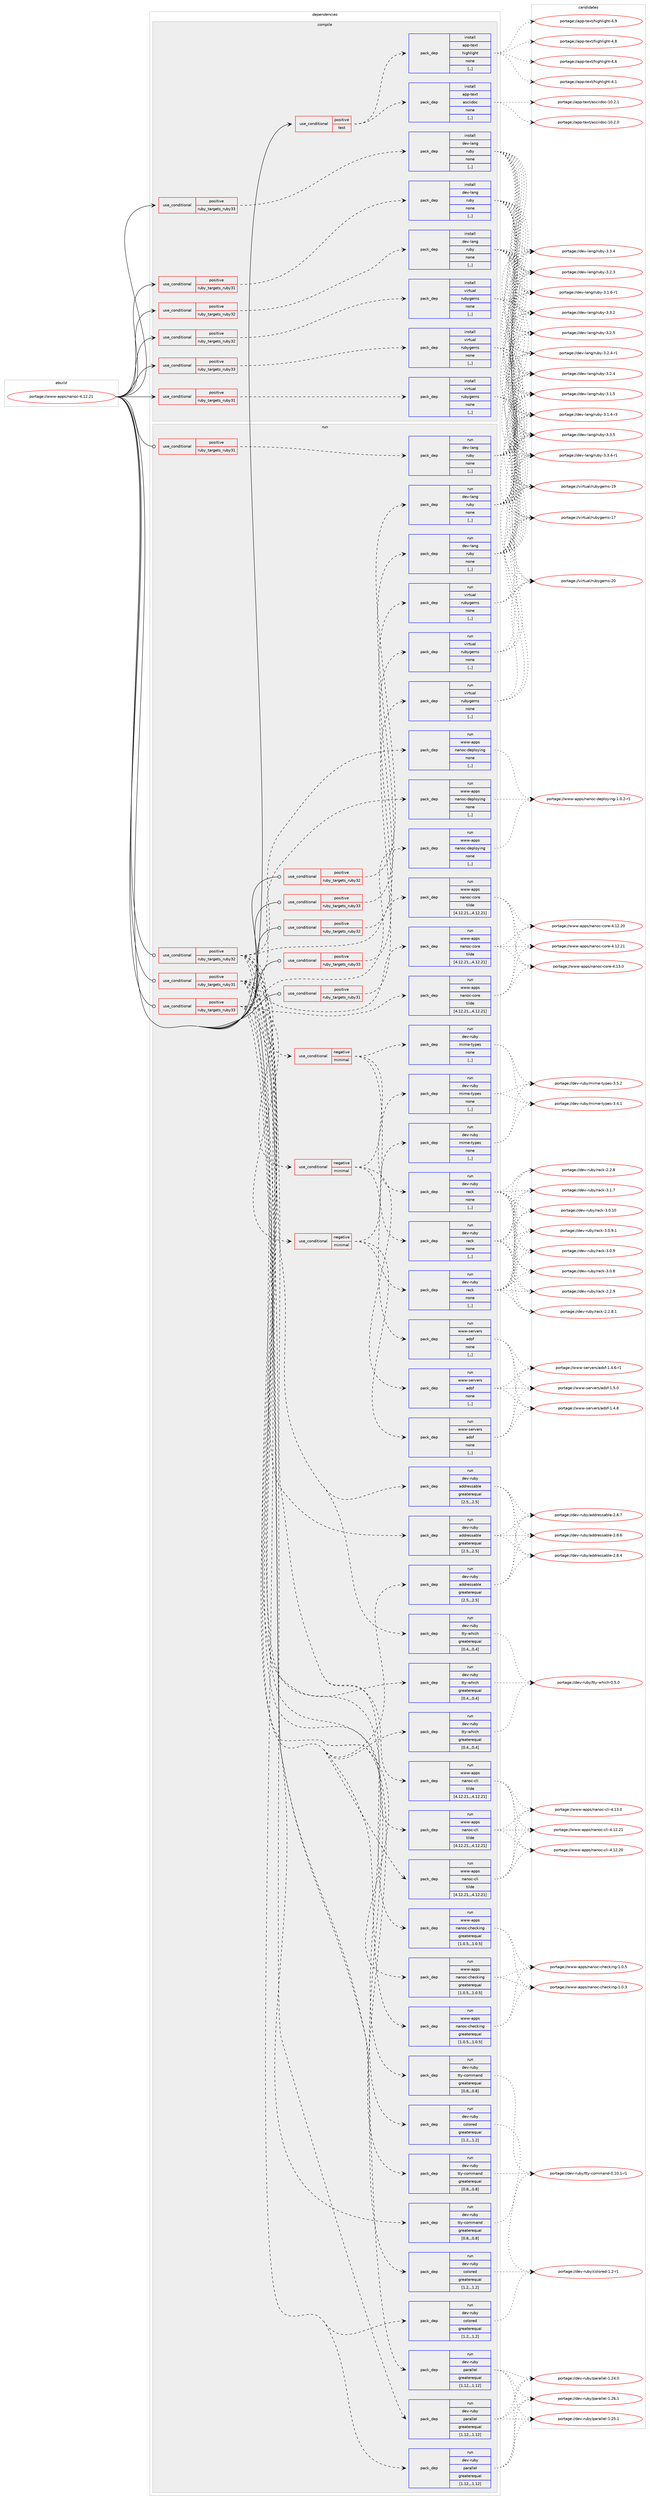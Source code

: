 digraph prolog {

# *************
# Graph options
# *************

newrank=true;
concentrate=true;
compound=true;
graph [rankdir=LR,fontname=Helvetica,fontsize=10,ranksep=1.5];#, ranksep=2.5, nodesep=0.2];
edge  [arrowhead=vee];
node  [fontname=Helvetica,fontsize=10];

# **********
# The ebuild
# **********

subgraph cluster_leftcol {
color=gray;
label=<<i>ebuild</i>>;
id [label="portage://www-apps/nanoc-4.12.21", color=red, width=4, href="../www-apps/nanoc-4.12.21.svg"];
}

# ****************
# The dependencies
# ****************

subgraph cluster_midcol {
color=gray;
label=<<i>dependencies</i>>;
subgraph cluster_compile {
fillcolor="#eeeeee";
style=filled;
label=<<i>compile</i>>;
subgraph cond253467 {
dependency958717 [label=<<TABLE BORDER="0" CELLBORDER="1" CELLSPACING="0" CELLPADDING="4"><TR><TD ROWSPAN="3" CELLPADDING="10">use_conditional</TD></TR><TR><TD>positive</TD></TR><TR><TD>ruby_targets_ruby31</TD></TR></TABLE>>, shape=none, color=red];
subgraph pack698227 {
dependency958718 [label=<<TABLE BORDER="0" CELLBORDER="1" CELLSPACING="0" CELLPADDING="4" WIDTH="220"><TR><TD ROWSPAN="6" CELLPADDING="30">pack_dep</TD></TR><TR><TD WIDTH="110">install</TD></TR><TR><TD>dev-lang</TD></TR><TR><TD>ruby</TD></TR><TR><TD>none</TD></TR><TR><TD>[,,]</TD></TR></TABLE>>, shape=none, color=blue];
}
dependency958717:e -> dependency958718:w [weight=20,style="dashed",arrowhead="vee"];
}
id:e -> dependency958717:w [weight=20,style="solid",arrowhead="vee"];
subgraph cond253468 {
dependency958719 [label=<<TABLE BORDER="0" CELLBORDER="1" CELLSPACING="0" CELLPADDING="4"><TR><TD ROWSPAN="3" CELLPADDING="10">use_conditional</TD></TR><TR><TD>positive</TD></TR><TR><TD>ruby_targets_ruby31</TD></TR></TABLE>>, shape=none, color=red];
subgraph pack698228 {
dependency958720 [label=<<TABLE BORDER="0" CELLBORDER="1" CELLSPACING="0" CELLPADDING="4" WIDTH="220"><TR><TD ROWSPAN="6" CELLPADDING="30">pack_dep</TD></TR><TR><TD WIDTH="110">install</TD></TR><TR><TD>virtual</TD></TR><TR><TD>rubygems</TD></TR><TR><TD>none</TD></TR><TR><TD>[,,]</TD></TR></TABLE>>, shape=none, color=blue];
}
dependency958719:e -> dependency958720:w [weight=20,style="dashed",arrowhead="vee"];
}
id:e -> dependency958719:w [weight=20,style="solid",arrowhead="vee"];
subgraph cond253469 {
dependency958721 [label=<<TABLE BORDER="0" CELLBORDER="1" CELLSPACING="0" CELLPADDING="4"><TR><TD ROWSPAN="3" CELLPADDING="10">use_conditional</TD></TR><TR><TD>positive</TD></TR><TR><TD>ruby_targets_ruby32</TD></TR></TABLE>>, shape=none, color=red];
subgraph pack698229 {
dependency958722 [label=<<TABLE BORDER="0" CELLBORDER="1" CELLSPACING="0" CELLPADDING="4" WIDTH="220"><TR><TD ROWSPAN="6" CELLPADDING="30">pack_dep</TD></TR><TR><TD WIDTH="110">install</TD></TR><TR><TD>dev-lang</TD></TR><TR><TD>ruby</TD></TR><TR><TD>none</TD></TR><TR><TD>[,,]</TD></TR></TABLE>>, shape=none, color=blue];
}
dependency958721:e -> dependency958722:w [weight=20,style="dashed",arrowhead="vee"];
}
id:e -> dependency958721:w [weight=20,style="solid",arrowhead="vee"];
subgraph cond253470 {
dependency958723 [label=<<TABLE BORDER="0" CELLBORDER="1" CELLSPACING="0" CELLPADDING="4"><TR><TD ROWSPAN="3" CELLPADDING="10">use_conditional</TD></TR><TR><TD>positive</TD></TR><TR><TD>ruby_targets_ruby32</TD></TR></TABLE>>, shape=none, color=red];
subgraph pack698230 {
dependency958724 [label=<<TABLE BORDER="0" CELLBORDER="1" CELLSPACING="0" CELLPADDING="4" WIDTH="220"><TR><TD ROWSPAN="6" CELLPADDING="30">pack_dep</TD></TR><TR><TD WIDTH="110">install</TD></TR><TR><TD>virtual</TD></TR><TR><TD>rubygems</TD></TR><TR><TD>none</TD></TR><TR><TD>[,,]</TD></TR></TABLE>>, shape=none, color=blue];
}
dependency958723:e -> dependency958724:w [weight=20,style="dashed",arrowhead="vee"];
}
id:e -> dependency958723:w [weight=20,style="solid",arrowhead="vee"];
subgraph cond253471 {
dependency958725 [label=<<TABLE BORDER="0" CELLBORDER="1" CELLSPACING="0" CELLPADDING="4"><TR><TD ROWSPAN="3" CELLPADDING="10">use_conditional</TD></TR><TR><TD>positive</TD></TR><TR><TD>ruby_targets_ruby33</TD></TR></TABLE>>, shape=none, color=red];
subgraph pack698231 {
dependency958726 [label=<<TABLE BORDER="0" CELLBORDER="1" CELLSPACING="0" CELLPADDING="4" WIDTH="220"><TR><TD ROWSPAN="6" CELLPADDING="30">pack_dep</TD></TR><TR><TD WIDTH="110">install</TD></TR><TR><TD>dev-lang</TD></TR><TR><TD>ruby</TD></TR><TR><TD>none</TD></TR><TR><TD>[,,]</TD></TR></TABLE>>, shape=none, color=blue];
}
dependency958725:e -> dependency958726:w [weight=20,style="dashed",arrowhead="vee"];
}
id:e -> dependency958725:w [weight=20,style="solid",arrowhead="vee"];
subgraph cond253472 {
dependency958727 [label=<<TABLE BORDER="0" CELLBORDER="1" CELLSPACING="0" CELLPADDING="4"><TR><TD ROWSPAN="3" CELLPADDING="10">use_conditional</TD></TR><TR><TD>positive</TD></TR><TR><TD>ruby_targets_ruby33</TD></TR></TABLE>>, shape=none, color=red];
subgraph pack698232 {
dependency958728 [label=<<TABLE BORDER="0" CELLBORDER="1" CELLSPACING="0" CELLPADDING="4" WIDTH="220"><TR><TD ROWSPAN="6" CELLPADDING="30">pack_dep</TD></TR><TR><TD WIDTH="110">install</TD></TR><TR><TD>virtual</TD></TR><TR><TD>rubygems</TD></TR><TR><TD>none</TD></TR><TR><TD>[,,]</TD></TR></TABLE>>, shape=none, color=blue];
}
dependency958727:e -> dependency958728:w [weight=20,style="dashed",arrowhead="vee"];
}
id:e -> dependency958727:w [weight=20,style="solid",arrowhead="vee"];
subgraph cond253473 {
dependency958729 [label=<<TABLE BORDER="0" CELLBORDER="1" CELLSPACING="0" CELLPADDING="4"><TR><TD ROWSPAN="3" CELLPADDING="10">use_conditional</TD></TR><TR><TD>positive</TD></TR><TR><TD>test</TD></TR></TABLE>>, shape=none, color=red];
subgraph pack698233 {
dependency958730 [label=<<TABLE BORDER="0" CELLBORDER="1" CELLSPACING="0" CELLPADDING="4" WIDTH="220"><TR><TD ROWSPAN="6" CELLPADDING="30">pack_dep</TD></TR><TR><TD WIDTH="110">install</TD></TR><TR><TD>app-text</TD></TR><TR><TD>asciidoc</TD></TR><TR><TD>none</TD></TR><TR><TD>[,,]</TD></TR></TABLE>>, shape=none, color=blue];
}
dependency958729:e -> dependency958730:w [weight=20,style="dashed",arrowhead="vee"];
subgraph pack698234 {
dependency958731 [label=<<TABLE BORDER="0" CELLBORDER="1" CELLSPACING="0" CELLPADDING="4" WIDTH="220"><TR><TD ROWSPAN="6" CELLPADDING="30">pack_dep</TD></TR><TR><TD WIDTH="110">install</TD></TR><TR><TD>app-text</TD></TR><TR><TD>highlight</TD></TR><TR><TD>none</TD></TR><TR><TD>[,,]</TD></TR></TABLE>>, shape=none, color=blue];
}
dependency958729:e -> dependency958731:w [weight=20,style="dashed",arrowhead="vee"];
}
id:e -> dependency958729:w [weight=20,style="solid",arrowhead="vee"];
}
subgraph cluster_compileandrun {
fillcolor="#eeeeee";
style=filled;
label=<<i>compile and run</i>>;
}
subgraph cluster_run {
fillcolor="#eeeeee";
style=filled;
label=<<i>run</i>>;
subgraph cond253474 {
dependency958732 [label=<<TABLE BORDER="0" CELLBORDER="1" CELLSPACING="0" CELLPADDING="4"><TR><TD ROWSPAN="3" CELLPADDING="10">use_conditional</TD></TR><TR><TD>positive</TD></TR><TR><TD>ruby_targets_ruby31</TD></TR></TABLE>>, shape=none, color=red];
subgraph cond253475 {
dependency958733 [label=<<TABLE BORDER="0" CELLBORDER="1" CELLSPACING="0" CELLPADDING="4"><TR><TD ROWSPAN="3" CELLPADDING="10">use_conditional</TD></TR><TR><TD>negative</TD></TR><TR><TD>minimal</TD></TR></TABLE>>, shape=none, color=red];
subgraph pack698235 {
dependency958734 [label=<<TABLE BORDER="0" CELLBORDER="1" CELLSPACING="0" CELLPADDING="4" WIDTH="220"><TR><TD ROWSPAN="6" CELLPADDING="30">pack_dep</TD></TR><TR><TD WIDTH="110">run</TD></TR><TR><TD>dev-ruby</TD></TR><TR><TD>mime-types</TD></TR><TR><TD>none</TD></TR><TR><TD>[,,]</TD></TR></TABLE>>, shape=none, color=blue];
}
dependency958733:e -> dependency958734:w [weight=20,style="dashed",arrowhead="vee"];
subgraph pack698236 {
dependency958735 [label=<<TABLE BORDER="0" CELLBORDER="1" CELLSPACING="0" CELLPADDING="4" WIDTH="220"><TR><TD ROWSPAN="6" CELLPADDING="30">pack_dep</TD></TR><TR><TD WIDTH="110">run</TD></TR><TR><TD>dev-ruby</TD></TR><TR><TD>rack</TD></TR><TR><TD>none</TD></TR><TR><TD>[,,]</TD></TR></TABLE>>, shape=none, color=blue];
}
dependency958733:e -> dependency958735:w [weight=20,style="dashed",arrowhead="vee"];
subgraph pack698237 {
dependency958736 [label=<<TABLE BORDER="0" CELLBORDER="1" CELLSPACING="0" CELLPADDING="4" WIDTH="220"><TR><TD ROWSPAN="6" CELLPADDING="30">pack_dep</TD></TR><TR><TD WIDTH="110">run</TD></TR><TR><TD>www-servers</TD></TR><TR><TD>adsf</TD></TR><TR><TD>none</TD></TR><TR><TD>[,,]</TD></TR></TABLE>>, shape=none, color=blue];
}
dependency958733:e -> dependency958736:w [weight=20,style="dashed",arrowhead="vee"];
}
dependency958732:e -> dependency958733:w [weight=20,style="dashed",arrowhead="vee"];
subgraph pack698238 {
dependency958737 [label=<<TABLE BORDER="0" CELLBORDER="1" CELLSPACING="0" CELLPADDING="4" WIDTH="220"><TR><TD ROWSPAN="6" CELLPADDING="30">pack_dep</TD></TR><TR><TD WIDTH="110">run</TD></TR><TR><TD>dev-ruby</TD></TR><TR><TD>addressable</TD></TR><TR><TD>greaterequal</TD></TR><TR><TD>[2.5,,,2.5]</TD></TR></TABLE>>, shape=none, color=blue];
}
dependency958732:e -> dependency958737:w [weight=20,style="dashed",arrowhead="vee"];
subgraph pack698239 {
dependency958738 [label=<<TABLE BORDER="0" CELLBORDER="1" CELLSPACING="0" CELLPADDING="4" WIDTH="220"><TR><TD ROWSPAN="6" CELLPADDING="30">pack_dep</TD></TR><TR><TD WIDTH="110">run</TD></TR><TR><TD>dev-ruby</TD></TR><TR><TD>colored</TD></TR><TR><TD>greaterequal</TD></TR><TR><TD>[1.2,,,1.2]</TD></TR></TABLE>>, shape=none, color=blue];
}
dependency958732:e -> dependency958738:w [weight=20,style="dashed",arrowhead="vee"];
subgraph pack698240 {
dependency958739 [label=<<TABLE BORDER="0" CELLBORDER="1" CELLSPACING="0" CELLPADDING="4" WIDTH="220"><TR><TD ROWSPAN="6" CELLPADDING="30">pack_dep</TD></TR><TR><TD WIDTH="110">run</TD></TR><TR><TD>www-apps</TD></TR><TR><TD>nanoc-checking</TD></TR><TR><TD>greaterequal</TD></TR><TR><TD>[1.0.5,,,1.0.5]</TD></TR></TABLE>>, shape=none, color=blue];
}
dependency958732:e -> dependency958739:w [weight=20,style="dashed",arrowhead="vee"];
subgraph pack698241 {
dependency958740 [label=<<TABLE BORDER="0" CELLBORDER="1" CELLSPACING="0" CELLPADDING="4" WIDTH="220"><TR><TD ROWSPAN="6" CELLPADDING="30">pack_dep</TD></TR><TR><TD WIDTH="110">run</TD></TR><TR><TD>www-apps</TD></TR><TR><TD>nanoc-cli</TD></TR><TR><TD>tilde</TD></TR><TR><TD>[4.12.21,,,4.12.21]</TD></TR></TABLE>>, shape=none, color=blue];
}
dependency958732:e -> dependency958740:w [weight=20,style="dashed",arrowhead="vee"];
subgraph pack698242 {
dependency958741 [label=<<TABLE BORDER="0" CELLBORDER="1" CELLSPACING="0" CELLPADDING="4" WIDTH="220"><TR><TD ROWSPAN="6" CELLPADDING="30">pack_dep</TD></TR><TR><TD WIDTH="110">run</TD></TR><TR><TD>www-apps</TD></TR><TR><TD>nanoc-core</TD></TR><TR><TD>tilde</TD></TR><TR><TD>[4.12.21,,,4.12.21]</TD></TR></TABLE>>, shape=none, color=blue];
}
dependency958732:e -> dependency958741:w [weight=20,style="dashed",arrowhead="vee"];
subgraph pack698243 {
dependency958742 [label=<<TABLE BORDER="0" CELLBORDER="1" CELLSPACING="0" CELLPADDING="4" WIDTH="220"><TR><TD ROWSPAN="6" CELLPADDING="30">pack_dep</TD></TR><TR><TD WIDTH="110">run</TD></TR><TR><TD>www-apps</TD></TR><TR><TD>nanoc-deploying</TD></TR><TR><TD>none</TD></TR><TR><TD>[,,]</TD></TR></TABLE>>, shape=none, color=blue];
}
dependency958732:e -> dependency958742:w [weight=20,style="dashed",arrowhead="vee"];
subgraph pack698244 {
dependency958743 [label=<<TABLE BORDER="0" CELLBORDER="1" CELLSPACING="0" CELLPADDING="4" WIDTH="220"><TR><TD ROWSPAN="6" CELLPADDING="30">pack_dep</TD></TR><TR><TD WIDTH="110">run</TD></TR><TR><TD>dev-ruby</TD></TR><TR><TD>parallel</TD></TR><TR><TD>greaterequal</TD></TR><TR><TD>[1.12,,,1.12]</TD></TR></TABLE>>, shape=none, color=blue];
}
dependency958732:e -> dependency958743:w [weight=20,style="dashed",arrowhead="vee"];
subgraph pack698245 {
dependency958744 [label=<<TABLE BORDER="0" CELLBORDER="1" CELLSPACING="0" CELLPADDING="4" WIDTH="220"><TR><TD ROWSPAN="6" CELLPADDING="30">pack_dep</TD></TR><TR><TD WIDTH="110">run</TD></TR><TR><TD>dev-ruby</TD></TR><TR><TD>tty-command</TD></TR><TR><TD>greaterequal</TD></TR><TR><TD>[0.8,,,0.8]</TD></TR></TABLE>>, shape=none, color=blue];
}
dependency958732:e -> dependency958744:w [weight=20,style="dashed",arrowhead="vee"];
subgraph pack698246 {
dependency958745 [label=<<TABLE BORDER="0" CELLBORDER="1" CELLSPACING="0" CELLPADDING="4" WIDTH="220"><TR><TD ROWSPAN="6" CELLPADDING="30">pack_dep</TD></TR><TR><TD WIDTH="110">run</TD></TR><TR><TD>dev-ruby</TD></TR><TR><TD>tty-which</TD></TR><TR><TD>greaterequal</TD></TR><TR><TD>[0.4,,,0.4]</TD></TR></TABLE>>, shape=none, color=blue];
}
dependency958732:e -> dependency958745:w [weight=20,style="dashed",arrowhead="vee"];
}
id:e -> dependency958732:w [weight=20,style="solid",arrowhead="odot"];
subgraph cond253476 {
dependency958746 [label=<<TABLE BORDER="0" CELLBORDER="1" CELLSPACING="0" CELLPADDING="4"><TR><TD ROWSPAN="3" CELLPADDING="10">use_conditional</TD></TR><TR><TD>positive</TD></TR><TR><TD>ruby_targets_ruby31</TD></TR></TABLE>>, shape=none, color=red];
subgraph pack698247 {
dependency958747 [label=<<TABLE BORDER="0" CELLBORDER="1" CELLSPACING="0" CELLPADDING="4" WIDTH="220"><TR><TD ROWSPAN="6" CELLPADDING="30">pack_dep</TD></TR><TR><TD WIDTH="110">run</TD></TR><TR><TD>dev-lang</TD></TR><TR><TD>ruby</TD></TR><TR><TD>none</TD></TR><TR><TD>[,,]</TD></TR></TABLE>>, shape=none, color=blue];
}
dependency958746:e -> dependency958747:w [weight=20,style="dashed",arrowhead="vee"];
}
id:e -> dependency958746:w [weight=20,style="solid",arrowhead="odot"];
subgraph cond253477 {
dependency958748 [label=<<TABLE BORDER="0" CELLBORDER="1" CELLSPACING="0" CELLPADDING="4"><TR><TD ROWSPAN="3" CELLPADDING="10">use_conditional</TD></TR><TR><TD>positive</TD></TR><TR><TD>ruby_targets_ruby31</TD></TR></TABLE>>, shape=none, color=red];
subgraph pack698248 {
dependency958749 [label=<<TABLE BORDER="0" CELLBORDER="1" CELLSPACING="0" CELLPADDING="4" WIDTH="220"><TR><TD ROWSPAN="6" CELLPADDING="30">pack_dep</TD></TR><TR><TD WIDTH="110">run</TD></TR><TR><TD>virtual</TD></TR><TR><TD>rubygems</TD></TR><TR><TD>none</TD></TR><TR><TD>[,,]</TD></TR></TABLE>>, shape=none, color=blue];
}
dependency958748:e -> dependency958749:w [weight=20,style="dashed",arrowhead="vee"];
}
id:e -> dependency958748:w [weight=20,style="solid",arrowhead="odot"];
subgraph cond253478 {
dependency958750 [label=<<TABLE BORDER="0" CELLBORDER="1" CELLSPACING="0" CELLPADDING="4"><TR><TD ROWSPAN="3" CELLPADDING="10">use_conditional</TD></TR><TR><TD>positive</TD></TR><TR><TD>ruby_targets_ruby32</TD></TR></TABLE>>, shape=none, color=red];
subgraph cond253479 {
dependency958751 [label=<<TABLE BORDER="0" CELLBORDER="1" CELLSPACING="0" CELLPADDING="4"><TR><TD ROWSPAN="3" CELLPADDING="10">use_conditional</TD></TR><TR><TD>negative</TD></TR><TR><TD>minimal</TD></TR></TABLE>>, shape=none, color=red];
subgraph pack698249 {
dependency958752 [label=<<TABLE BORDER="0" CELLBORDER="1" CELLSPACING="0" CELLPADDING="4" WIDTH="220"><TR><TD ROWSPAN="6" CELLPADDING="30">pack_dep</TD></TR><TR><TD WIDTH="110">run</TD></TR><TR><TD>dev-ruby</TD></TR><TR><TD>mime-types</TD></TR><TR><TD>none</TD></TR><TR><TD>[,,]</TD></TR></TABLE>>, shape=none, color=blue];
}
dependency958751:e -> dependency958752:w [weight=20,style="dashed",arrowhead="vee"];
subgraph pack698250 {
dependency958753 [label=<<TABLE BORDER="0" CELLBORDER="1" CELLSPACING="0" CELLPADDING="4" WIDTH="220"><TR><TD ROWSPAN="6" CELLPADDING="30">pack_dep</TD></TR><TR><TD WIDTH="110">run</TD></TR><TR><TD>dev-ruby</TD></TR><TR><TD>rack</TD></TR><TR><TD>none</TD></TR><TR><TD>[,,]</TD></TR></TABLE>>, shape=none, color=blue];
}
dependency958751:e -> dependency958753:w [weight=20,style="dashed",arrowhead="vee"];
subgraph pack698251 {
dependency958754 [label=<<TABLE BORDER="0" CELLBORDER="1" CELLSPACING="0" CELLPADDING="4" WIDTH="220"><TR><TD ROWSPAN="6" CELLPADDING="30">pack_dep</TD></TR><TR><TD WIDTH="110">run</TD></TR><TR><TD>www-servers</TD></TR><TR><TD>adsf</TD></TR><TR><TD>none</TD></TR><TR><TD>[,,]</TD></TR></TABLE>>, shape=none, color=blue];
}
dependency958751:e -> dependency958754:w [weight=20,style="dashed",arrowhead="vee"];
}
dependency958750:e -> dependency958751:w [weight=20,style="dashed",arrowhead="vee"];
subgraph pack698252 {
dependency958755 [label=<<TABLE BORDER="0" CELLBORDER="1" CELLSPACING="0" CELLPADDING="4" WIDTH="220"><TR><TD ROWSPAN="6" CELLPADDING="30">pack_dep</TD></TR><TR><TD WIDTH="110">run</TD></TR><TR><TD>dev-ruby</TD></TR><TR><TD>addressable</TD></TR><TR><TD>greaterequal</TD></TR><TR><TD>[2.5,,,2.5]</TD></TR></TABLE>>, shape=none, color=blue];
}
dependency958750:e -> dependency958755:w [weight=20,style="dashed",arrowhead="vee"];
subgraph pack698253 {
dependency958756 [label=<<TABLE BORDER="0" CELLBORDER="1" CELLSPACING="0" CELLPADDING="4" WIDTH="220"><TR><TD ROWSPAN="6" CELLPADDING="30">pack_dep</TD></TR><TR><TD WIDTH="110">run</TD></TR><TR><TD>dev-ruby</TD></TR><TR><TD>colored</TD></TR><TR><TD>greaterequal</TD></TR><TR><TD>[1.2,,,1.2]</TD></TR></TABLE>>, shape=none, color=blue];
}
dependency958750:e -> dependency958756:w [weight=20,style="dashed",arrowhead="vee"];
subgraph pack698254 {
dependency958757 [label=<<TABLE BORDER="0" CELLBORDER="1" CELLSPACING="0" CELLPADDING="4" WIDTH="220"><TR><TD ROWSPAN="6" CELLPADDING="30">pack_dep</TD></TR><TR><TD WIDTH="110">run</TD></TR><TR><TD>www-apps</TD></TR><TR><TD>nanoc-checking</TD></TR><TR><TD>greaterequal</TD></TR><TR><TD>[1.0.5,,,1.0.5]</TD></TR></TABLE>>, shape=none, color=blue];
}
dependency958750:e -> dependency958757:w [weight=20,style="dashed",arrowhead="vee"];
subgraph pack698255 {
dependency958758 [label=<<TABLE BORDER="0" CELLBORDER="1" CELLSPACING="0" CELLPADDING="4" WIDTH="220"><TR><TD ROWSPAN="6" CELLPADDING="30">pack_dep</TD></TR><TR><TD WIDTH="110">run</TD></TR><TR><TD>www-apps</TD></TR><TR><TD>nanoc-cli</TD></TR><TR><TD>tilde</TD></TR><TR><TD>[4.12.21,,,4.12.21]</TD></TR></TABLE>>, shape=none, color=blue];
}
dependency958750:e -> dependency958758:w [weight=20,style="dashed",arrowhead="vee"];
subgraph pack698256 {
dependency958759 [label=<<TABLE BORDER="0" CELLBORDER="1" CELLSPACING="0" CELLPADDING="4" WIDTH="220"><TR><TD ROWSPAN="6" CELLPADDING="30">pack_dep</TD></TR><TR><TD WIDTH="110">run</TD></TR><TR><TD>www-apps</TD></TR><TR><TD>nanoc-core</TD></TR><TR><TD>tilde</TD></TR><TR><TD>[4.12.21,,,4.12.21]</TD></TR></TABLE>>, shape=none, color=blue];
}
dependency958750:e -> dependency958759:w [weight=20,style="dashed",arrowhead="vee"];
subgraph pack698257 {
dependency958760 [label=<<TABLE BORDER="0" CELLBORDER="1" CELLSPACING="0" CELLPADDING="4" WIDTH="220"><TR><TD ROWSPAN="6" CELLPADDING="30">pack_dep</TD></TR><TR><TD WIDTH="110">run</TD></TR><TR><TD>www-apps</TD></TR><TR><TD>nanoc-deploying</TD></TR><TR><TD>none</TD></TR><TR><TD>[,,]</TD></TR></TABLE>>, shape=none, color=blue];
}
dependency958750:e -> dependency958760:w [weight=20,style="dashed",arrowhead="vee"];
subgraph pack698258 {
dependency958761 [label=<<TABLE BORDER="0" CELLBORDER="1" CELLSPACING="0" CELLPADDING="4" WIDTH="220"><TR><TD ROWSPAN="6" CELLPADDING="30">pack_dep</TD></TR><TR><TD WIDTH="110">run</TD></TR><TR><TD>dev-ruby</TD></TR><TR><TD>parallel</TD></TR><TR><TD>greaterequal</TD></TR><TR><TD>[1.12,,,1.12]</TD></TR></TABLE>>, shape=none, color=blue];
}
dependency958750:e -> dependency958761:w [weight=20,style="dashed",arrowhead="vee"];
subgraph pack698259 {
dependency958762 [label=<<TABLE BORDER="0" CELLBORDER="1" CELLSPACING="0" CELLPADDING="4" WIDTH="220"><TR><TD ROWSPAN="6" CELLPADDING="30">pack_dep</TD></TR><TR><TD WIDTH="110">run</TD></TR><TR><TD>dev-ruby</TD></TR><TR><TD>tty-command</TD></TR><TR><TD>greaterequal</TD></TR><TR><TD>[0.8,,,0.8]</TD></TR></TABLE>>, shape=none, color=blue];
}
dependency958750:e -> dependency958762:w [weight=20,style="dashed",arrowhead="vee"];
subgraph pack698260 {
dependency958763 [label=<<TABLE BORDER="0" CELLBORDER="1" CELLSPACING="0" CELLPADDING="4" WIDTH="220"><TR><TD ROWSPAN="6" CELLPADDING="30">pack_dep</TD></TR><TR><TD WIDTH="110">run</TD></TR><TR><TD>dev-ruby</TD></TR><TR><TD>tty-which</TD></TR><TR><TD>greaterequal</TD></TR><TR><TD>[0.4,,,0.4]</TD></TR></TABLE>>, shape=none, color=blue];
}
dependency958750:e -> dependency958763:w [weight=20,style="dashed",arrowhead="vee"];
}
id:e -> dependency958750:w [weight=20,style="solid",arrowhead="odot"];
subgraph cond253480 {
dependency958764 [label=<<TABLE BORDER="0" CELLBORDER="1" CELLSPACING="0" CELLPADDING="4"><TR><TD ROWSPAN="3" CELLPADDING="10">use_conditional</TD></TR><TR><TD>positive</TD></TR><TR><TD>ruby_targets_ruby32</TD></TR></TABLE>>, shape=none, color=red];
subgraph pack698261 {
dependency958765 [label=<<TABLE BORDER="0" CELLBORDER="1" CELLSPACING="0" CELLPADDING="4" WIDTH="220"><TR><TD ROWSPAN="6" CELLPADDING="30">pack_dep</TD></TR><TR><TD WIDTH="110">run</TD></TR><TR><TD>dev-lang</TD></TR><TR><TD>ruby</TD></TR><TR><TD>none</TD></TR><TR><TD>[,,]</TD></TR></TABLE>>, shape=none, color=blue];
}
dependency958764:e -> dependency958765:w [weight=20,style="dashed",arrowhead="vee"];
}
id:e -> dependency958764:w [weight=20,style="solid",arrowhead="odot"];
subgraph cond253481 {
dependency958766 [label=<<TABLE BORDER="0" CELLBORDER="1" CELLSPACING="0" CELLPADDING="4"><TR><TD ROWSPAN="3" CELLPADDING="10">use_conditional</TD></TR><TR><TD>positive</TD></TR><TR><TD>ruby_targets_ruby32</TD></TR></TABLE>>, shape=none, color=red];
subgraph pack698262 {
dependency958767 [label=<<TABLE BORDER="0" CELLBORDER="1" CELLSPACING="0" CELLPADDING="4" WIDTH="220"><TR><TD ROWSPAN="6" CELLPADDING="30">pack_dep</TD></TR><TR><TD WIDTH="110">run</TD></TR><TR><TD>virtual</TD></TR><TR><TD>rubygems</TD></TR><TR><TD>none</TD></TR><TR><TD>[,,]</TD></TR></TABLE>>, shape=none, color=blue];
}
dependency958766:e -> dependency958767:w [weight=20,style="dashed",arrowhead="vee"];
}
id:e -> dependency958766:w [weight=20,style="solid",arrowhead="odot"];
subgraph cond253482 {
dependency958768 [label=<<TABLE BORDER="0" CELLBORDER="1" CELLSPACING="0" CELLPADDING="4"><TR><TD ROWSPAN="3" CELLPADDING="10">use_conditional</TD></TR><TR><TD>positive</TD></TR><TR><TD>ruby_targets_ruby33</TD></TR></TABLE>>, shape=none, color=red];
subgraph cond253483 {
dependency958769 [label=<<TABLE BORDER="0" CELLBORDER="1" CELLSPACING="0" CELLPADDING="4"><TR><TD ROWSPAN="3" CELLPADDING="10">use_conditional</TD></TR><TR><TD>negative</TD></TR><TR><TD>minimal</TD></TR></TABLE>>, shape=none, color=red];
subgraph pack698263 {
dependency958770 [label=<<TABLE BORDER="0" CELLBORDER="1" CELLSPACING="0" CELLPADDING="4" WIDTH="220"><TR><TD ROWSPAN="6" CELLPADDING="30">pack_dep</TD></TR><TR><TD WIDTH="110">run</TD></TR><TR><TD>dev-ruby</TD></TR><TR><TD>mime-types</TD></TR><TR><TD>none</TD></TR><TR><TD>[,,]</TD></TR></TABLE>>, shape=none, color=blue];
}
dependency958769:e -> dependency958770:w [weight=20,style="dashed",arrowhead="vee"];
subgraph pack698264 {
dependency958771 [label=<<TABLE BORDER="0" CELLBORDER="1" CELLSPACING="0" CELLPADDING="4" WIDTH="220"><TR><TD ROWSPAN="6" CELLPADDING="30">pack_dep</TD></TR><TR><TD WIDTH="110">run</TD></TR><TR><TD>dev-ruby</TD></TR><TR><TD>rack</TD></TR><TR><TD>none</TD></TR><TR><TD>[,,]</TD></TR></TABLE>>, shape=none, color=blue];
}
dependency958769:e -> dependency958771:w [weight=20,style="dashed",arrowhead="vee"];
subgraph pack698265 {
dependency958772 [label=<<TABLE BORDER="0" CELLBORDER="1" CELLSPACING="0" CELLPADDING="4" WIDTH="220"><TR><TD ROWSPAN="6" CELLPADDING="30">pack_dep</TD></TR><TR><TD WIDTH="110">run</TD></TR><TR><TD>www-servers</TD></TR><TR><TD>adsf</TD></TR><TR><TD>none</TD></TR><TR><TD>[,,]</TD></TR></TABLE>>, shape=none, color=blue];
}
dependency958769:e -> dependency958772:w [weight=20,style="dashed",arrowhead="vee"];
}
dependency958768:e -> dependency958769:w [weight=20,style="dashed",arrowhead="vee"];
subgraph pack698266 {
dependency958773 [label=<<TABLE BORDER="0" CELLBORDER="1" CELLSPACING="0" CELLPADDING="4" WIDTH="220"><TR><TD ROWSPAN="6" CELLPADDING="30">pack_dep</TD></TR><TR><TD WIDTH="110">run</TD></TR><TR><TD>dev-ruby</TD></TR><TR><TD>addressable</TD></TR><TR><TD>greaterequal</TD></TR><TR><TD>[2.5,,,2.5]</TD></TR></TABLE>>, shape=none, color=blue];
}
dependency958768:e -> dependency958773:w [weight=20,style="dashed",arrowhead="vee"];
subgraph pack698267 {
dependency958774 [label=<<TABLE BORDER="0" CELLBORDER="1" CELLSPACING="0" CELLPADDING="4" WIDTH="220"><TR><TD ROWSPAN="6" CELLPADDING="30">pack_dep</TD></TR><TR><TD WIDTH="110">run</TD></TR><TR><TD>dev-ruby</TD></TR><TR><TD>colored</TD></TR><TR><TD>greaterequal</TD></TR><TR><TD>[1.2,,,1.2]</TD></TR></TABLE>>, shape=none, color=blue];
}
dependency958768:e -> dependency958774:w [weight=20,style="dashed",arrowhead="vee"];
subgraph pack698268 {
dependency958775 [label=<<TABLE BORDER="0" CELLBORDER="1" CELLSPACING="0" CELLPADDING="4" WIDTH="220"><TR><TD ROWSPAN="6" CELLPADDING="30">pack_dep</TD></TR><TR><TD WIDTH="110">run</TD></TR><TR><TD>www-apps</TD></TR><TR><TD>nanoc-checking</TD></TR><TR><TD>greaterequal</TD></TR><TR><TD>[1.0.5,,,1.0.5]</TD></TR></TABLE>>, shape=none, color=blue];
}
dependency958768:e -> dependency958775:w [weight=20,style="dashed",arrowhead="vee"];
subgraph pack698269 {
dependency958776 [label=<<TABLE BORDER="0" CELLBORDER="1" CELLSPACING="0" CELLPADDING="4" WIDTH="220"><TR><TD ROWSPAN="6" CELLPADDING="30">pack_dep</TD></TR><TR><TD WIDTH="110">run</TD></TR><TR><TD>www-apps</TD></TR><TR><TD>nanoc-cli</TD></TR><TR><TD>tilde</TD></TR><TR><TD>[4.12.21,,,4.12.21]</TD></TR></TABLE>>, shape=none, color=blue];
}
dependency958768:e -> dependency958776:w [weight=20,style="dashed",arrowhead="vee"];
subgraph pack698270 {
dependency958777 [label=<<TABLE BORDER="0" CELLBORDER="1" CELLSPACING="0" CELLPADDING="4" WIDTH="220"><TR><TD ROWSPAN="6" CELLPADDING="30">pack_dep</TD></TR><TR><TD WIDTH="110">run</TD></TR><TR><TD>www-apps</TD></TR><TR><TD>nanoc-core</TD></TR><TR><TD>tilde</TD></TR><TR><TD>[4.12.21,,,4.12.21]</TD></TR></TABLE>>, shape=none, color=blue];
}
dependency958768:e -> dependency958777:w [weight=20,style="dashed",arrowhead="vee"];
subgraph pack698271 {
dependency958778 [label=<<TABLE BORDER="0" CELLBORDER="1" CELLSPACING="0" CELLPADDING="4" WIDTH="220"><TR><TD ROWSPAN="6" CELLPADDING="30">pack_dep</TD></TR><TR><TD WIDTH="110">run</TD></TR><TR><TD>www-apps</TD></TR><TR><TD>nanoc-deploying</TD></TR><TR><TD>none</TD></TR><TR><TD>[,,]</TD></TR></TABLE>>, shape=none, color=blue];
}
dependency958768:e -> dependency958778:w [weight=20,style="dashed",arrowhead="vee"];
subgraph pack698272 {
dependency958779 [label=<<TABLE BORDER="0" CELLBORDER="1" CELLSPACING="0" CELLPADDING="4" WIDTH="220"><TR><TD ROWSPAN="6" CELLPADDING="30">pack_dep</TD></TR><TR><TD WIDTH="110">run</TD></TR><TR><TD>dev-ruby</TD></TR><TR><TD>parallel</TD></TR><TR><TD>greaterequal</TD></TR><TR><TD>[1.12,,,1.12]</TD></TR></TABLE>>, shape=none, color=blue];
}
dependency958768:e -> dependency958779:w [weight=20,style="dashed",arrowhead="vee"];
subgraph pack698273 {
dependency958780 [label=<<TABLE BORDER="0" CELLBORDER="1" CELLSPACING="0" CELLPADDING="4" WIDTH="220"><TR><TD ROWSPAN="6" CELLPADDING="30">pack_dep</TD></TR><TR><TD WIDTH="110">run</TD></TR><TR><TD>dev-ruby</TD></TR><TR><TD>tty-command</TD></TR><TR><TD>greaterequal</TD></TR><TR><TD>[0.8,,,0.8]</TD></TR></TABLE>>, shape=none, color=blue];
}
dependency958768:e -> dependency958780:w [weight=20,style="dashed",arrowhead="vee"];
subgraph pack698274 {
dependency958781 [label=<<TABLE BORDER="0" CELLBORDER="1" CELLSPACING="0" CELLPADDING="4" WIDTH="220"><TR><TD ROWSPAN="6" CELLPADDING="30">pack_dep</TD></TR><TR><TD WIDTH="110">run</TD></TR><TR><TD>dev-ruby</TD></TR><TR><TD>tty-which</TD></TR><TR><TD>greaterequal</TD></TR><TR><TD>[0.4,,,0.4]</TD></TR></TABLE>>, shape=none, color=blue];
}
dependency958768:e -> dependency958781:w [weight=20,style="dashed",arrowhead="vee"];
}
id:e -> dependency958768:w [weight=20,style="solid",arrowhead="odot"];
subgraph cond253484 {
dependency958782 [label=<<TABLE BORDER="0" CELLBORDER="1" CELLSPACING="0" CELLPADDING="4"><TR><TD ROWSPAN="3" CELLPADDING="10">use_conditional</TD></TR><TR><TD>positive</TD></TR><TR><TD>ruby_targets_ruby33</TD></TR></TABLE>>, shape=none, color=red];
subgraph pack698275 {
dependency958783 [label=<<TABLE BORDER="0" CELLBORDER="1" CELLSPACING="0" CELLPADDING="4" WIDTH="220"><TR><TD ROWSPAN="6" CELLPADDING="30">pack_dep</TD></TR><TR><TD WIDTH="110">run</TD></TR><TR><TD>dev-lang</TD></TR><TR><TD>ruby</TD></TR><TR><TD>none</TD></TR><TR><TD>[,,]</TD></TR></TABLE>>, shape=none, color=blue];
}
dependency958782:e -> dependency958783:w [weight=20,style="dashed",arrowhead="vee"];
}
id:e -> dependency958782:w [weight=20,style="solid",arrowhead="odot"];
subgraph cond253485 {
dependency958784 [label=<<TABLE BORDER="0" CELLBORDER="1" CELLSPACING="0" CELLPADDING="4"><TR><TD ROWSPAN="3" CELLPADDING="10">use_conditional</TD></TR><TR><TD>positive</TD></TR><TR><TD>ruby_targets_ruby33</TD></TR></TABLE>>, shape=none, color=red];
subgraph pack698276 {
dependency958785 [label=<<TABLE BORDER="0" CELLBORDER="1" CELLSPACING="0" CELLPADDING="4" WIDTH="220"><TR><TD ROWSPAN="6" CELLPADDING="30">pack_dep</TD></TR><TR><TD WIDTH="110">run</TD></TR><TR><TD>virtual</TD></TR><TR><TD>rubygems</TD></TR><TR><TD>none</TD></TR><TR><TD>[,,]</TD></TR></TABLE>>, shape=none, color=blue];
}
dependency958784:e -> dependency958785:w [weight=20,style="dashed",arrowhead="vee"];
}
id:e -> dependency958784:w [weight=20,style="solid",arrowhead="odot"];
}
}

# **************
# The candidates
# **************

subgraph cluster_choices {
rank=same;
color=gray;
label=<<i>candidates</i>>;

subgraph choice698227 {
color=black;
nodesep=1;
choice10010111845108971101034711411798121455146514653 [label="portage://dev-lang/ruby-3.3.5", color=red, width=4,href="../dev-lang/ruby-3.3.5.svg"];
choice100101118451089711010347114117981214551465146524511449 [label="portage://dev-lang/ruby-3.3.4-r1", color=red, width=4,href="../dev-lang/ruby-3.3.4-r1.svg"];
choice10010111845108971101034711411798121455146514652 [label="portage://dev-lang/ruby-3.3.4", color=red, width=4,href="../dev-lang/ruby-3.3.4.svg"];
choice10010111845108971101034711411798121455146514650 [label="portage://dev-lang/ruby-3.3.2", color=red, width=4,href="../dev-lang/ruby-3.3.2.svg"];
choice10010111845108971101034711411798121455146504653 [label="portage://dev-lang/ruby-3.2.5", color=red, width=4,href="../dev-lang/ruby-3.2.5.svg"];
choice100101118451089711010347114117981214551465046524511449 [label="portage://dev-lang/ruby-3.2.4-r1", color=red, width=4,href="../dev-lang/ruby-3.2.4-r1.svg"];
choice10010111845108971101034711411798121455146504652 [label="portage://dev-lang/ruby-3.2.4", color=red, width=4,href="../dev-lang/ruby-3.2.4.svg"];
choice10010111845108971101034711411798121455146504651 [label="portage://dev-lang/ruby-3.2.3", color=red, width=4,href="../dev-lang/ruby-3.2.3.svg"];
choice100101118451089711010347114117981214551464946544511449 [label="portage://dev-lang/ruby-3.1.6-r1", color=red, width=4,href="../dev-lang/ruby-3.1.6-r1.svg"];
choice10010111845108971101034711411798121455146494653 [label="portage://dev-lang/ruby-3.1.5", color=red, width=4,href="../dev-lang/ruby-3.1.5.svg"];
choice100101118451089711010347114117981214551464946524511451 [label="portage://dev-lang/ruby-3.1.4-r3", color=red, width=4,href="../dev-lang/ruby-3.1.4-r3.svg"];
dependency958718:e -> choice10010111845108971101034711411798121455146514653:w [style=dotted,weight="100"];
dependency958718:e -> choice100101118451089711010347114117981214551465146524511449:w [style=dotted,weight="100"];
dependency958718:e -> choice10010111845108971101034711411798121455146514652:w [style=dotted,weight="100"];
dependency958718:e -> choice10010111845108971101034711411798121455146514650:w [style=dotted,weight="100"];
dependency958718:e -> choice10010111845108971101034711411798121455146504653:w [style=dotted,weight="100"];
dependency958718:e -> choice100101118451089711010347114117981214551465046524511449:w [style=dotted,weight="100"];
dependency958718:e -> choice10010111845108971101034711411798121455146504652:w [style=dotted,weight="100"];
dependency958718:e -> choice10010111845108971101034711411798121455146504651:w [style=dotted,weight="100"];
dependency958718:e -> choice100101118451089711010347114117981214551464946544511449:w [style=dotted,weight="100"];
dependency958718:e -> choice10010111845108971101034711411798121455146494653:w [style=dotted,weight="100"];
dependency958718:e -> choice100101118451089711010347114117981214551464946524511451:w [style=dotted,weight="100"];
}
subgraph choice698228 {
color=black;
nodesep=1;
choice118105114116117971084711411798121103101109115455048 [label="portage://virtual/rubygems-20", color=red, width=4,href="../virtual/rubygems-20.svg"];
choice118105114116117971084711411798121103101109115454957 [label="portage://virtual/rubygems-19", color=red, width=4,href="../virtual/rubygems-19.svg"];
choice118105114116117971084711411798121103101109115454955 [label="portage://virtual/rubygems-17", color=red, width=4,href="../virtual/rubygems-17.svg"];
dependency958720:e -> choice118105114116117971084711411798121103101109115455048:w [style=dotted,weight="100"];
dependency958720:e -> choice118105114116117971084711411798121103101109115454957:w [style=dotted,weight="100"];
dependency958720:e -> choice118105114116117971084711411798121103101109115454955:w [style=dotted,weight="100"];
}
subgraph choice698229 {
color=black;
nodesep=1;
choice10010111845108971101034711411798121455146514653 [label="portage://dev-lang/ruby-3.3.5", color=red, width=4,href="../dev-lang/ruby-3.3.5.svg"];
choice100101118451089711010347114117981214551465146524511449 [label="portage://dev-lang/ruby-3.3.4-r1", color=red, width=4,href="../dev-lang/ruby-3.3.4-r1.svg"];
choice10010111845108971101034711411798121455146514652 [label="portage://dev-lang/ruby-3.3.4", color=red, width=4,href="../dev-lang/ruby-3.3.4.svg"];
choice10010111845108971101034711411798121455146514650 [label="portage://dev-lang/ruby-3.3.2", color=red, width=4,href="../dev-lang/ruby-3.3.2.svg"];
choice10010111845108971101034711411798121455146504653 [label="portage://dev-lang/ruby-3.2.5", color=red, width=4,href="../dev-lang/ruby-3.2.5.svg"];
choice100101118451089711010347114117981214551465046524511449 [label="portage://dev-lang/ruby-3.2.4-r1", color=red, width=4,href="../dev-lang/ruby-3.2.4-r1.svg"];
choice10010111845108971101034711411798121455146504652 [label="portage://dev-lang/ruby-3.2.4", color=red, width=4,href="../dev-lang/ruby-3.2.4.svg"];
choice10010111845108971101034711411798121455146504651 [label="portage://dev-lang/ruby-3.2.3", color=red, width=4,href="../dev-lang/ruby-3.2.3.svg"];
choice100101118451089711010347114117981214551464946544511449 [label="portage://dev-lang/ruby-3.1.6-r1", color=red, width=4,href="../dev-lang/ruby-3.1.6-r1.svg"];
choice10010111845108971101034711411798121455146494653 [label="portage://dev-lang/ruby-3.1.5", color=red, width=4,href="../dev-lang/ruby-3.1.5.svg"];
choice100101118451089711010347114117981214551464946524511451 [label="portage://dev-lang/ruby-3.1.4-r3", color=red, width=4,href="../dev-lang/ruby-3.1.4-r3.svg"];
dependency958722:e -> choice10010111845108971101034711411798121455146514653:w [style=dotted,weight="100"];
dependency958722:e -> choice100101118451089711010347114117981214551465146524511449:w [style=dotted,weight="100"];
dependency958722:e -> choice10010111845108971101034711411798121455146514652:w [style=dotted,weight="100"];
dependency958722:e -> choice10010111845108971101034711411798121455146514650:w [style=dotted,weight="100"];
dependency958722:e -> choice10010111845108971101034711411798121455146504653:w [style=dotted,weight="100"];
dependency958722:e -> choice100101118451089711010347114117981214551465046524511449:w [style=dotted,weight="100"];
dependency958722:e -> choice10010111845108971101034711411798121455146504652:w [style=dotted,weight="100"];
dependency958722:e -> choice10010111845108971101034711411798121455146504651:w [style=dotted,weight="100"];
dependency958722:e -> choice100101118451089711010347114117981214551464946544511449:w [style=dotted,weight="100"];
dependency958722:e -> choice10010111845108971101034711411798121455146494653:w [style=dotted,weight="100"];
dependency958722:e -> choice100101118451089711010347114117981214551464946524511451:w [style=dotted,weight="100"];
}
subgraph choice698230 {
color=black;
nodesep=1;
choice118105114116117971084711411798121103101109115455048 [label="portage://virtual/rubygems-20", color=red, width=4,href="../virtual/rubygems-20.svg"];
choice118105114116117971084711411798121103101109115454957 [label="portage://virtual/rubygems-19", color=red, width=4,href="../virtual/rubygems-19.svg"];
choice118105114116117971084711411798121103101109115454955 [label="portage://virtual/rubygems-17", color=red, width=4,href="../virtual/rubygems-17.svg"];
dependency958724:e -> choice118105114116117971084711411798121103101109115455048:w [style=dotted,weight="100"];
dependency958724:e -> choice118105114116117971084711411798121103101109115454957:w [style=dotted,weight="100"];
dependency958724:e -> choice118105114116117971084711411798121103101109115454955:w [style=dotted,weight="100"];
}
subgraph choice698231 {
color=black;
nodesep=1;
choice10010111845108971101034711411798121455146514653 [label="portage://dev-lang/ruby-3.3.5", color=red, width=4,href="../dev-lang/ruby-3.3.5.svg"];
choice100101118451089711010347114117981214551465146524511449 [label="portage://dev-lang/ruby-3.3.4-r1", color=red, width=4,href="../dev-lang/ruby-3.3.4-r1.svg"];
choice10010111845108971101034711411798121455146514652 [label="portage://dev-lang/ruby-3.3.4", color=red, width=4,href="../dev-lang/ruby-3.3.4.svg"];
choice10010111845108971101034711411798121455146514650 [label="portage://dev-lang/ruby-3.3.2", color=red, width=4,href="../dev-lang/ruby-3.3.2.svg"];
choice10010111845108971101034711411798121455146504653 [label="portage://dev-lang/ruby-3.2.5", color=red, width=4,href="../dev-lang/ruby-3.2.5.svg"];
choice100101118451089711010347114117981214551465046524511449 [label="portage://dev-lang/ruby-3.2.4-r1", color=red, width=4,href="../dev-lang/ruby-3.2.4-r1.svg"];
choice10010111845108971101034711411798121455146504652 [label="portage://dev-lang/ruby-3.2.4", color=red, width=4,href="../dev-lang/ruby-3.2.4.svg"];
choice10010111845108971101034711411798121455146504651 [label="portage://dev-lang/ruby-3.2.3", color=red, width=4,href="../dev-lang/ruby-3.2.3.svg"];
choice100101118451089711010347114117981214551464946544511449 [label="portage://dev-lang/ruby-3.1.6-r1", color=red, width=4,href="../dev-lang/ruby-3.1.6-r1.svg"];
choice10010111845108971101034711411798121455146494653 [label="portage://dev-lang/ruby-3.1.5", color=red, width=4,href="../dev-lang/ruby-3.1.5.svg"];
choice100101118451089711010347114117981214551464946524511451 [label="portage://dev-lang/ruby-3.1.4-r3", color=red, width=4,href="../dev-lang/ruby-3.1.4-r3.svg"];
dependency958726:e -> choice10010111845108971101034711411798121455146514653:w [style=dotted,weight="100"];
dependency958726:e -> choice100101118451089711010347114117981214551465146524511449:w [style=dotted,weight="100"];
dependency958726:e -> choice10010111845108971101034711411798121455146514652:w [style=dotted,weight="100"];
dependency958726:e -> choice10010111845108971101034711411798121455146514650:w [style=dotted,weight="100"];
dependency958726:e -> choice10010111845108971101034711411798121455146504653:w [style=dotted,weight="100"];
dependency958726:e -> choice100101118451089711010347114117981214551465046524511449:w [style=dotted,weight="100"];
dependency958726:e -> choice10010111845108971101034711411798121455146504652:w [style=dotted,weight="100"];
dependency958726:e -> choice10010111845108971101034711411798121455146504651:w [style=dotted,weight="100"];
dependency958726:e -> choice100101118451089711010347114117981214551464946544511449:w [style=dotted,weight="100"];
dependency958726:e -> choice10010111845108971101034711411798121455146494653:w [style=dotted,weight="100"];
dependency958726:e -> choice100101118451089711010347114117981214551464946524511451:w [style=dotted,weight="100"];
}
subgraph choice698232 {
color=black;
nodesep=1;
choice118105114116117971084711411798121103101109115455048 [label="portage://virtual/rubygems-20", color=red, width=4,href="../virtual/rubygems-20.svg"];
choice118105114116117971084711411798121103101109115454957 [label="portage://virtual/rubygems-19", color=red, width=4,href="../virtual/rubygems-19.svg"];
choice118105114116117971084711411798121103101109115454955 [label="portage://virtual/rubygems-17", color=red, width=4,href="../virtual/rubygems-17.svg"];
dependency958728:e -> choice118105114116117971084711411798121103101109115455048:w [style=dotted,weight="100"];
dependency958728:e -> choice118105114116117971084711411798121103101109115454957:w [style=dotted,weight="100"];
dependency958728:e -> choice118105114116117971084711411798121103101109115454955:w [style=dotted,weight="100"];
}
subgraph choice698233 {
color=black;
nodesep=1;
choice97112112451161011201164797115991051051001119945494846504649 [label="portage://app-text/asciidoc-10.2.1", color=red, width=4,href="../app-text/asciidoc-10.2.1.svg"];
choice97112112451161011201164797115991051051001119945494846504648 [label="portage://app-text/asciidoc-10.2.0", color=red, width=4,href="../app-text/asciidoc-10.2.0.svg"];
dependency958730:e -> choice97112112451161011201164797115991051051001119945494846504649:w [style=dotted,weight="100"];
dependency958730:e -> choice97112112451161011201164797115991051051001119945494846504648:w [style=dotted,weight="100"];
}
subgraph choice698234 {
color=black;
nodesep=1;
choice97112112451161011201164710410510310410810510310411645524657 [label="portage://app-text/highlight-4.9", color=red, width=4,href="../app-text/highlight-4.9.svg"];
choice97112112451161011201164710410510310410810510310411645524656 [label="portage://app-text/highlight-4.8", color=red, width=4,href="../app-text/highlight-4.8.svg"];
choice97112112451161011201164710410510310410810510310411645524654 [label="portage://app-text/highlight-4.6", color=red, width=4,href="../app-text/highlight-4.6.svg"];
choice97112112451161011201164710410510310410810510310411645524649 [label="portage://app-text/highlight-4.1", color=red, width=4,href="../app-text/highlight-4.1.svg"];
dependency958731:e -> choice97112112451161011201164710410510310410810510310411645524657:w [style=dotted,weight="100"];
dependency958731:e -> choice97112112451161011201164710410510310410810510310411645524656:w [style=dotted,weight="100"];
dependency958731:e -> choice97112112451161011201164710410510310410810510310411645524654:w [style=dotted,weight="100"];
dependency958731:e -> choice97112112451161011201164710410510310410810510310411645524649:w [style=dotted,weight="100"];
}
subgraph choice698235 {
color=black;
nodesep=1;
choice10010111845114117981214710910510910145116121112101115455146534650 [label="portage://dev-ruby/mime-types-3.5.2", color=red, width=4,href="../dev-ruby/mime-types-3.5.2.svg"];
choice10010111845114117981214710910510910145116121112101115455146524649 [label="portage://dev-ruby/mime-types-3.4.1", color=red, width=4,href="../dev-ruby/mime-types-3.4.1.svg"];
dependency958734:e -> choice10010111845114117981214710910510910145116121112101115455146534650:w [style=dotted,weight="100"];
dependency958734:e -> choice10010111845114117981214710910510910145116121112101115455146524649:w [style=dotted,weight="100"];
}
subgraph choice698236 {
color=black;
nodesep=1;
choice1001011184511411798121471149799107455146494655 [label="portage://dev-ruby/rack-3.1.7", color=red, width=4,href="../dev-ruby/rack-3.1.7.svg"];
choice100101118451141179812147114979910745514648464948 [label="portage://dev-ruby/rack-3.0.10", color=red, width=4,href="../dev-ruby/rack-3.0.10.svg"];
choice10010111845114117981214711497991074551464846574649 [label="portage://dev-ruby/rack-3.0.9.1", color=red, width=4,href="../dev-ruby/rack-3.0.9.1.svg"];
choice1001011184511411798121471149799107455146484657 [label="portage://dev-ruby/rack-3.0.9", color=red, width=4,href="../dev-ruby/rack-3.0.9.svg"];
choice1001011184511411798121471149799107455146484656 [label="portage://dev-ruby/rack-3.0.8", color=red, width=4,href="../dev-ruby/rack-3.0.8.svg"];
choice1001011184511411798121471149799107455046504657 [label="portage://dev-ruby/rack-2.2.9", color=red, width=4,href="../dev-ruby/rack-2.2.9.svg"];
choice10010111845114117981214711497991074550465046564649 [label="portage://dev-ruby/rack-2.2.8.1", color=red, width=4,href="../dev-ruby/rack-2.2.8.1.svg"];
choice1001011184511411798121471149799107455046504656 [label="portage://dev-ruby/rack-2.2.8", color=red, width=4,href="../dev-ruby/rack-2.2.8.svg"];
dependency958735:e -> choice1001011184511411798121471149799107455146494655:w [style=dotted,weight="100"];
dependency958735:e -> choice100101118451141179812147114979910745514648464948:w [style=dotted,weight="100"];
dependency958735:e -> choice10010111845114117981214711497991074551464846574649:w [style=dotted,weight="100"];
dependency958735:e -> choice1001011184511411798121471149799107455146484657:w [style=dotted,weight="100"];
dependency958735:e -> choice1001011184511411798121471149799107455146484656:w [style=dotted,weight="100"];
dependency958735:e -> choice1001011184511411798121471149799107455046504657:w [style=dotted,weight="100"];
dependency958735:e -> choice10010111845114117981214711497991074550465046564649:w [style=dotted,weight="100"];
dependency958735:e -> choice1001011184511411798121471149799107455046504656:w [style=dotted,weight="100"];
}
subgraph choice698237 {
color=black;
nodesep=1;
choice119119119451151011141181011141154797100115102454946534648 [label="portage://www-servers/adsf-1.5.0", color=red, width=4,href="../www-servers/adsf-1.5.0.svg"];
choice119119119451151011141181011141154797100115102454946524656 [label="portage://www-servers/adsf-1.4.8", color=red, width=4,href="../www-servers/adsf-1.4.8.svg"];
choice1191191194511510111411810111411547971001151024549465246544511449 [label="portage://www-servers/adsf-1.4.6-r1", color=red, width=4,href="../www-servers/adsf-1.4.6-r1.svg"];
dependency958736:e -> choice119119119451151011141181011141154797100115102454946534648:w [style=dotted,weight="100"];
dependency958736:e -> choice119119119451151011141181011141154797100115102454946524656:w [style=dotted,weight="100"];
dependency958736:e -> choice1191191194511510111411810111411547971001151024549465246544511449:w [style=dotted,weight="100"];
}
subgraph choice698238 {
color=black;
nodesep=1;
choice100101118451141179812147971001001141011151159798108101455046564655 [label="portage://dev-ruby/addressable-2.8.7", color=red, width=4,href="../dev-ruby/addressable-2.8.7.svg"];
choice100101118451141179812147971001001141011151159798108101455046564654 [label="portage://dev-ruby/addressable-2.8.6", color=red, width=4,href="../dev-ruby/addressable-2.8.6.svg"];
choice100101118451141179812147971001001141011151159798108101455046564652 [label="portage://dev-ruby/addressable-2.8.4", color=red, width=4,href="../dev-ruby/addressable-2.8.4.svg"];
dependency958737:e -> choice100101118451141179812147971001001141011151159798108101455046564655:w [style=dotted,weight="100"];
dependency958737:e -> choice100101118451141179812147971001001141011151159798108101455046564654:w [style=dotted,weight="100"];
dependency958737:e -> choice100101118451141179812147971001001141011151159798108101455046564652:w [style=dotted,weight="100"];
}
subgraph choice698239 {
color=black;
nodesep=1;
choice10010111845114117981214799111108111114101100454946504511449 [label="portage://dev-ruby/colored-1.2-r1", color=red, width=4,href="../dev-ruby/colored-1.2-r1.svg"];
dependency958738:e -> choice10010111845114117981214799111108111114101100454946504511449:w [style=dotted,weight="100"];
}
subgraph choice698240 {
color=black;
nodesep=1;
choice1191191194597112112115471109711011199459910410199107105110103454946484653 [label="portage://www-apps/nanoc-checking-1.0.5", color=red, width=4,href="../www-apps/nanoc-checking-1.0.5.svg"];
choice1191191194597112112115471109711011199459910410199107105110103454946484651 [label="portage://www-apps/nanoc-checking-1.0.3", color=red, width=4,href="../www-apps/nanoc-checking-1.0.3.svg"];
dependency958739:e -> choice1191191194597112112115471109711011199459910410199107105110103454946484653:w [style=dotted,weight="100"];
dependency958739:e -> choice1191191194597112112115471109711011199459910410199107105110103454946484651:w [style=dotted,weight="100"];
}
subgraph choice698241 {
color=black;
nodesep=1;
choice1191191194597112112115471109711011199459910810545524649514648 [label="portage://www-apps/nanoc-cli-4.13.0", color=red, width=4,href="../www-apps/nanoc-cli-4.13.0.svg"];
choice119119119459711211211547110971101119945991081054552464950465049 [label="portage://www-apps/nanoc-cli-4.12.21", color=red, width=4,href="../www-apps/nanoc-cli-4.12.21.svg"];
choice119119119459711211211547110971101119945991081054552464950465048 [label="portage://www-apps/nanoc-cli-4.12.20", color=red, width=4,href="../www-apps/nanoc-cli-4.12.20.svg"];
dependency958740:e -> choice1191191194597112112115471109711011199459910810545524649514648:w [style=dotted,weight="100"];
dependency958740:e -> choice119119119459711211211547110971101119945991081054552464950465049:w [style=dotted,weight="100"];
dependency958740:e -> choice119119119459711211211547110971101119945991081054552464950465048:w [style=dotted,weight="100"];
}
subgraph choice698242 {
color=black;
nodesep=1;
choice1191191194597112112115471109711011199459911111410145524649514648 [label="portage://www-apps/nanoc-core-4.13.0", color=red, width=4,href="../www-apps/nanoc-core-4.13.0.svg"];
choice119119119459711211211547110971101119945991111141014552464950465049 [label="portage://www-apps/nanoc-core-4.12.21", color=red, width=4,href="../www-apps/nanoc-core-4.12.21.svg"];
choice119119119459711211211547110971101119945991111141014552464950465048 [label="portage://www-apps/nanoc-core-4.12.20", color=red, width=4,href="../www-apps/nanoc-core-4.12.20.svg"];
dependency958741:e -> choice1191191194597112112115471109711011199459911111410145524649514648:w [style=dotted,weight="100"];
dependency958741:e -> choice119119119459711211211547110971101119945991111141014552464950465049:w [style=dotted,weight="100"];
dependency958741:e -> choice119119119459711211211547110971101119945991111141014552464950465048:w [style=dotted,weight="100"];
}
subgraph choice698243 {
color=black;
nodesep=1;
choice1191191194597112112115471109711011199451001011121081111211051101034549464846504511449 [label="portage://www-apps/nanoc-deploying-1.0.2-r1", color=red, width=4,href="../www-apps/nanoc-deploying-1.0.2-r1.svg"];
dependency958742:e -> choice1191191194597112112115471109711011199451001011121081111211051101034549464846504511449:w [style=dotted,weight="100"];
}
subgraph choice698244 {
color=black;
nodesep=1;
choice100101118451141179812147112971149710810810110845494650544649 [label="portage://dev-ruby/parallel-1.26.1", color=red, width=4,href="../dev-ruby/parallel-1.26.1.svg"];
choice100101118451141179812147112971149710810810110845494650534649 [label="portage://dev-ruby/parallel-1.25.1", color=red, width=4,href="../dev-ruby/parallel-1.25.1.svg"];
choice100101118451141179812147112971149710810810110845494650524648 [label="portage://dev-ruby/parallel-1.24.0", color=red, width=4,href="../dev-ruby/parallel-1.24.0.svg"];
dependency958743:e -> choice100101118451141179812147112971149710810810110845494650544649:w [style=dotted,weight="100"];
dependency958743:e -> choice100101118451141179812147112971149710810810110845494650534649:w [style=dotted,weight="100"];
dependency958743:e -> choice100101118451141179812147112971149710810810110845494650524648:w [style=dotted,weight="100"];
}
subgraph choice698245 {
color=black;
nodesep=1;
choice100101118451141179812147116116121459911110910997110100454846494846494511449 [label="portage://dev-ruby/tty-command-0.10.1-r1", color=red, width=4,href="../dev-ruby/tty-command-0.10.1-r1.svg"];
dependency958744:e -> choice100101118451141179812147116116121459911110910997110100454846494846494511449:w [style=dotted,weight="100"];
}
subgraph choice698246 {
color=black;
nodesep=1;
choice1001011184511411798121471161161214511910410599104454846534648 [label="portage://dev-ruby/tty-which-0.5.0", color=red, width=4,href="../dev-ruby/tty-which-0.5.0.svg"];
dependency958745:e -> choice1001011184511411798121471161161214511910410599104454846534648:w [style=dotted,weight="100"];
}
subgraph choice698247 {
color=black;
nodesep=1;
choice10010111845108971101034711411798121455146514653 [label="portage://dev-lang/ruby-3.3.5", color=red, width=4,href="../dev-lang/ruby-3.3.5.svg"];
choice100101118451089711010347114117981214551465146524511449 [label="portage://dev-lang/ruby-3.3.4-r1", color=red, width=4,href="../dev-lang/ruby-3.3.4-r1.svg"];
choice10010111845108971101034711411798121455146514652 [label="portage://dev-lang/ruby-3.3.4", color=red, width=4,href="../dev-lang/ruby-3.3.4.svg"];
choice10010111845108971101034711411798121455146514650 [label="portage://dev-lang/ruby-3.3.2", color=red, width=4,href="../dev-lang/ruby-3.3.2.svg"];
choice10010111845108971101034711411798121455146504653 [label="portage://dev-lang/ruby-3.2.5", color=red, width=4,href="../dev-lang/ruby-3.2.5.svg"];
choice100101118451089711010347114117981214551465046524511449 [label="portage://dev-lang/ruby-3.2.4-r1", color=red, width=4,href="../dev-lang/ruby-3.2.4-r1.svg"];
choice10010111845108971101034711411798121455146504652 [label="portage://dev-lang/ruby-3.2.4", color=red, width=4,href="../dev-lang/ruby-3.2.4.svg"];
choice10010111845108971101034711411798121455146504651 [label="portage://dev-lang/ruby-3.2.3", color=red, width=4,href="../dev-lang/ruby-3.2.3.svg"];
choice100101118451089711010347114117981214551464946544511449 [label="portage://dev-lang/ruby-3.1.6-r1", color=red, width=4,href="../dev-lang/ruby-3.1.6-r1.svg"];
choice10010111845108971101034711411798121455146494653 [label="portage://dev-lang/ruby-3.1.5", color=red, width=4,href="../dev-lang/ruby-3.1.5.svg"];
choice100101118451089711010347114117981214551464946524511451 [label="portage://dev-lang/ruby-3.1.4-r3", color=red, width=4,href="../dev-lang/ruby-3.1.4-r3.svg"];
dependency958747:e -> choice10010111845108971101034711411798121455146514653:w [style=dotted,weight="100"];
dependency958747:e -> choice100101118451089711010347114117981214551465146524511449:w [style=dotted,weight="100"];
dependency958747:e -> choice10010111845108971101034711411798121455146514652:w [style=dotted,weight="100"];
dependency958747:e -> choice10010111845108971101034711411798121455146514650:w [style=dotted,weight="100"];
dependency958747:e -> choice10010111845108971101034711411798121455146504653:w [style=dotted,weight="100"];
dependency958747:e -> choice100101118451089711010347114117981214551465046524511449:w [style=dotted,weight="100"];
dependency958747:e -> choice10010111845108971101034711411798121455146504652:w [style=dotted,weight="100"];
dependency958747:e -> choice10010111845108971101034711411798121455146504651:w [style=dotted,weight="100"];
dependency958747:e -> choice100101118451089711010347114117981214551464946544511449:w [style=dotted,weight="100"];
dependency958747:e -> choice10010111845108971101034711411798121455146494653:w [style=dotted,weight="100"];
dependency958747:e -> choice100101118451089711010347114117981214551464946524511451:w [style=dotted,weight="100"];
}
subgraph choice698248 {
color=black;
nodesep=1;
choice118105114116117971084711411798121103101109115455048 [label="portage://virtual/rubygems-20", color=red, width=4,href="../virtual/rubygems-20.svg"];
choice118105114116117971084711411798121103101109115454957 [label="portage://virtual/rubygems-19", color=red, width=4,href="../virtual/rubygems-19.svg"];
choice118105114116117971084711411798121103101109115454955 [label="portage://virtual/rubygems-17", color=red, width=4,href="../virtual/rubygems-17.svg"];
dependency958749:e -> choice118105114116117971084711411798121103101109115455048:w [style=dotted,weight="100"];
dependency958749:e -> choice118105114116117971084711411798121103101109115454957:w [style=dotted,weight="100"];
dependency958749:e -> choice118105114116117971084711411798121103101109115454955:w [style=dotted,weight="100"];
}
subgraph choice698249 {
color=black;
nodesep=1;
choice10010111845114117981214710910510910145116121112101115455146534650 [label="portage://dev-ruby/mime-types-3.5.2", color=red, width=4,href="../dev-ruby/mime-types-3.5.2.svg"];
choice10010111845114117981214710910510910145116121112101115455146524649 [label="portage://dev-ruby/mime-types-3.4.1", color=red, width=4,href="../dev-ruby/mime-types-3.4.1.svg"];
dependency958752:e -> choice10010111845114117981214710910510910145116121112101115455146534650:w [style=dotted,weight="100"];
dependency958752:e -> choice10010111845114117981214710910510910145116121112101115455146524649:w [style=dotted,weight="100"];
}
subgraph choice698250 {
color=black;
nodesep=1;
choice1001011184511411798121471149799107455146494655 [label="portage://dev-ruby/rack-3.1.7", color=red, width=4,href="../dev-ruby/rack-3.1.7.svg"];
choice100101118451141179812147114979910745514648464948 [label="portage://dev-ruby/rack-3.0.10", color=red, width=4,href="../dev-ruby/rack-3.0.10.svg"];
choice10010111845114117981214711497991074551464846574649 [label="portage://dev-ruby/rack-3.0.9.1", color=red, width=4,href="../dev-ruby/rack-3.0.9.1.svg"];
choice1001011184511411798121471149799107455146484657 [label="portage://dev-ruby/rack-3.0.9", color=red, width=4,href="../dev-ruby/rack-3.0.9.svg"];
choice1001011184511411798121471149799107455146484656 [label="portage://dev-ruby/rack-3.0.8", color=red, width=4,href="../dev-ruby/rack-3.0.8.svg"];
choice1001011184511411798121471149799107455046504657 [label="portage://dev-ruby/rack-2.2.9", color=red, width=4,href="../dev-ruby/rack-2.2.9.svg"];
choice10010111845114117981214711497991074550465046564649 [label="portage://dev-ruby/rack-2.2.8.1", color=red, width=4,href="../dev-ruby/rack-2.2.8.1.svg"];
choice1001011184511411798121471149799107455046504656 [label="portage://dev-ruby/rack-2.2.8", color=red, width=4,href="../dev-ruby/rack-2.2.8.svg"];
dependency958753:e -> choice1001011184511411798121471149799107455146494655:w [style=dotted,weight="100"];
dependency958753:e -> choice100101118451141179812147114979910745514648464948:w [style=dotted,weight="100"];
dependency958753:e -> choice10010111845114117981214711497991074551464846574649:w [style=dotted,weight="100"];
dependency958753:e -> choice1001011184511411798121471149799107455146484657:w [style=dotted,weight="100"];
dependency958753:e -> choice1001011184511411798121471149799107455146484656:w [style=dotted,weight="100"];
dependency958753:e -> choice1001011184511411798121471149799107455046504657:w [style=dotted,weight="100"];
dependency958753:e -> choice10010111845114117981214711497991074550465046564649:w [style=dotted,weight="100"];
dependency958753:e -> choice1001011184511411798121471149799107455046504656:w [style=dotted,weight="100"];
}
subgraph choice698251 {
color=black;
nodesep=1;
choice119119119451151011141181011141154797100115102454946534648 [label="portage://www-servers/adsf-1.5.0", color=red, width=4,href="../www-servers/adsf-1.5.0.svg"];
choice119119119451151011141181011141154797100115102454946524656 [label="portage://www-servers/adsf-1.4.8", color=red, width=4,href="../www-servers/adsf-1.4.8.svg"];
choice1191191194511510111411810111411547971001151024549465246544511449 [label="portage://www-servers/adsf-1.4.6-r1", color=red, width=4,href="../www-servers/adsf-1.4.6-r1.svg"];
dependency958754:e -> choice119119119451151011141181011141154797100115102454946534648:w [style=dotted,weight="100"];
dependency958754:e -> choice119119119451151011141181011141154797100115102454946524656:w [style=dotted,weight="100"];
dependency958754:e -> choice1191191194511510111411810111411547971001151024549465246544511449:w [style=dotted,weight="100"];
}
subgraph choice698252 {
color=black;
nodesep=1;
choice100101118451141179812147971001001141011151159798108101455046564655 [label="portage://dev-ruby/addressable-2.8.7", color=red, width=4,href="../dev-ruby/addressable-2.8.7.svg"];
choice100101118451141179812147971001001141011151159798108101455046564654 [label="portage://dev-ruby/addressable-2.8.6", color=red, width=4,href="../dev-ruby/addressable-2.8.6.svg"];
choice100101118451141179812147971001001141011151159798108101455046564652 [label="portage://dev-ruby/addressable-2.8.4", color=red, width=4,href="../dev-ruby/addressable-2.8.4.svg"];
dependency958755:e -> choice100101118451141179812147971001001141011151159798108101455046564655:w [style=dotted,weight="100"];
dependency958755:e -> choice100101118451141179812147971001001141011151159798108101455046564654:w [style=dotted,weight="100"];
dependency958755:e -> choice100101118451141179812147971001001141011151159798108101455046564652:w [style=dotted,weight="100"];
}
subgraph choice698253 {
color=black;
nodesep=1;
choice10010111845114117981214799111108111114101100454946504511449 [label="portage://dev-ruby/colored-1.2-r1", color=red, width=4,href="../dev-ruby/colored-1.2-r1.svg"];
dependency958756:e -> choice10010111845114117981214799111108111114101100454946504511449:w [style=dotted,weight="100"];
}
subgraph choice698254 {
color=black;
nodesep=1;
choice1191191194597112112115471109711011199459910410199107105110103454946484653 [label="portage://www-apps/nanoc-checking-1.0.5", color=red, width=4,href="../www-apps/nanoc-checking-1.0.5.svg"];
choice1191191194597112112115471109711011199459910410199107105110103454946484651 [label="portage://www-apps/nanoc-checking-1.0.3", color=red, width=4,href="../www-apps/nanoc-checking-1.0.3.svg"];
dependency958757:e -> choice1191191194597112112115471109711011199459910410199107105110103454946484653:w [style=dotted,weight="100"];
dependency958757:e -> choice1191191194597112112115471109711011199459910410199107105110103454946484651:w [style=dotted,weight="100"];
}
subgraph choice698255 {
color=black;
nodesep=1;
choice1191191194597112112115471109711011199459910810545524649514648 [label="portage://www-apps/nanoc-cli-4.13.0", color=red, width=4,href="../www-apps/nanoc-cli-4.13.0.svg"];
choice119119119459711211211547110971101119945991081054552464950465049 [label="portage://www-apps/nanoc-cli-4.12.21", color=red, width=4,href="../www-apps/nanoc-cli-4.12.21.svg"];
choice119119119459711211211547110971101119945991081054552464950465048 [label="portage://www-apps/nanoc-cli-4.12.20", color=red, width=4,href="../www-apps/nanoc-cli-4.12.20.svg"];
dependency958758:e -> choice1191191194597112112115471109711011199459910810545524649514648:w [style=dotted,weight="100"];
dependency958758:e -> choice119119119459711211211547110971101119945991081054552464950465049:w [style=dotted,weight="100"];
dependency958758:e -> choice119119119459711211211547110971101119945991081054552464950465048:w [style=dotted,weight="100"];
}
subgraph choice698256 {
color=black;
nodesep=1;
choice1191191194597112112115471109711011199459911111410145524649514648 [label="portage://www-apps/nanoc-core-4.13.0", color=red, width=4,href="../www-apps/nanoc-core-4.13.0.svg"];
choice119119119459711211211547110971101119945991111141014552464950465049 [label="portage://www-apps/nanoc-core-4.12.21", color=red, width=4,href="../www-apps/nanoc-core-4.12.21.svg"];
choice119119119459711211211547110971101119945991111141014552464950465048 [label="portage://www-apps/nanoc-core-4.12.20", color=red, width=4,href="../www-apps/nanoc-core-4.12.20.svg"];
dependency958759:e -> choice1191191194597112112115471109711011199459911111410145524649514648:w [style=dotted,weight="100"];
dependency958759:e -> choice119119119459711211211547110971101119945991111141014552464950465049:w [style=dotted,weight="100"];
dependency958759:e -> choice119119119459711211211547110971101119945991111141014552464950465048:w [style=dotted,weight="100"];
}
subgraph choice698257 {
color=black;
nodesep=1;
choice1191191194597112112115471109711011199451001011121081111211051101034549464846504511449 [label="portage://www-apps/nanoc-deploying-1.0.2-r1", color=red, width=4,href="../www-apps/nanoc-deploying-1.0.2-r1.svg"];
dependency958760:e -> choice1191191194597112112115471109711011199451001011121081111211051101034549464846504511449:w [style=dotted,weight="100"];
}
subgraph choice698258 {
color=black;
nodesep=1;
choice100101118451141179812147112971149710810810110845494650544649 [label="portage://dev-ruby/parallel-1.26.1", color=red, width=4,href="../dev-ruby/parallel-1.26.1.svg"];
choice100101118451141179812147112971149710810810110845494650534649 [label="portage://dev-ruby/parallel-1.25.1", color=red, width=4,href="../dev-ruby/parallel-1.25.1.svg"];
choice100101118451141179812147112971149710810810110845494650524648 [label="portage://dev-ruby/parallel-1.24.0", color=red, width=4,href="../dev-ruby/parallel-1.24.0.svg"];
dependency958761:e -> choice100101118451141179812147112971149710810810110845494650544649:w [style=dotted,weight="100"];
dependency958761:e -> choice100101118451141179812147112971149710810810110845494650534649:w [style=dotted,weight="100"];
dependency958761:e -> choice100101118451141179812147112971149710810810110845494650524648:w [style=dotted,weight="100"];
}
subgraph choice698259 {
color=black;
nodesep=1;
choice100101118451141179812147116116121459911110910997110100454846494846494511449 [label="portage://dev-ruby/tty-command-0.10.1-r1", color=red, width=4,href="../dev-ruby/tty-command-0.10.1-r1.svg"];
dependency958762:e -> choice100101118451141179812147116116121459911110910997110100454846494846494511449:w [style=dotted,weight="100"];
}
subgraph choice698260 {
color=black;
nodesep=1;
choice1001011184511411798121471161161214511910410599104454846534648 [label="portage://dev-ruby/tty-which-0.5.0", color=red, width=4,href="../dev-ruby/tty-which-0.5.0.svg"];
dependency958763:e -> choice1001011184511411798121471161161214511910410599104454846534648:w [style=dotted,weight="100"];
}
subgraph choice698261 {
color=black;
nodesep=1;
choice10010111845108971101034711411798121455146514653 [label="portage://dev-lang/ruby-3.3.5", color=red, width=4,href="../dev-lang/ruby-3.3.5.svg"];
choice100101118451089711010347114117981214551465146524511449 [label="portage://dev-lang/ruby-3.3.4-r1", color=red, width=4,href="../dev-lang/ruby-3.3.4-r1.svg"];
choice10010111845108971101034711411798121455146514652 [label="portage://dev-lang/ruby-3.3.4", color=red, width=4,href="../dev-lang/ruby-3.3.4.svg"];
choice10010111845108971101034711411798121455146514650 [label="portage://dev-lang/ruby-3.3.2", color=red, width=4,href="../dev-lang/ruby-3.3.2.svg"];
choice10010111845108971101034711411798121455146504653 [label="portage://dev-lang/ruby-3.2.5", color=red, width=4,href="../dev-lang/ruby-3.2.5.svg"];
choice100101118451089711010347114117981214551465046524511449 [label="portage://dev-lang/ruby-3.2.4-r1", color=red, width=4,href="../dev-lang/ruby-3.2.4-r1.svg"];
choice10010111845108971101034711411798121455146504652 [label="portage://dev-lang/ruby-3.2.4", color=red, width=4,href="../dev-lang/ruby-3.2.4.svg"];
choice10010111845108971101034711411798121455146504651 [label="portage://dev-lang/ruby-3.2.3", color=red, width=4,href="../dev-lang/ruby-3.2.3.svg"];
choice100101118451089711010347114117981214551464946544511449 [label="portage://dev-lang/ruby-3.1.6-r1", color=red, width=4,href="../dev-lang/ruby-3.1.6-r1.svg"];
choice10010111845108971101034711411798121455146494653 [label="portage://dev-lang/ruby-3.1.5", color=red, width=4,href="../dev-lang/ruby-3.1.5.svg"];
choice100101118451089711010347114117981214551464946524511451 [label="portage://dev-lang/ruby-3.1.4-r3", color=red, width=4,href="../dev-lang/ruby-3.1.4-r3.svg"];
dependency958765:e -> choice10010111845108971101034711411798121455146514653:w [style=dotted,weight="100"];
dependency958765:e -> choice100101118451089711010347114117981214551465146524511449:w [style=dotted,weight="100"];
dependency958765:e -> choice10010111845108971101034711411798121455146514652:w [style=dotted,weight="100"];
dependency958765:e -> choice10010111845108971101034711411798121455146514650:w [style=dotted,weight="100"];
dependency958765:e -> choice10010111845108971101034711411798121455146504653:w [style=dotted,weight="100"];
dependency958765:e -> choice100101118451089711010347114117981214551465046524511449:w [style=dotted,weight="100"];
dependency958765:e -> choice10010111845108971101034711411798121455146504652:w [style=dotted,weight="100"];
dependency958765:e -> choice10010111845108971101034711411798121455146504651:w [style=dotted,weight="100"];
dependency958765:e -> choice100101118451089711010347114117981214551464946544511449:w [style=dotted,weight="100"];
dependency958765:e -> choice10010111845108971101034711411798121455146494653:w [style=dotted,weight="100"];
dependency958765:e -> choice100101118451089711010347114117981214551464946524511451:w [style=dotted,weight="100"];
}
subgraph choice698262 {
color=black;
nodesep=1;
choice118105114116117971084711411798121103101109115455048 [label="portage://virtual/rubygems-20", color=red, width=4,href="../virtual/rubygems-20.svg"];
choice118105114116117971084711411798121103101109115454957 [label="portage://virtual/rubygems-19", color=red, width=4,href="../virtual/rubygems-19.svg"];
choice118105114116117971084711411798121103101109115454955 [label="portage://virtual/rubygems-17", color=red, width=4,href="../virtual/rubygems-17.svg"];
dependency958767:e -> choice118105114116117971084711411798121103101109115455048:w [style=dotted,weight="100"];
dependency958767:e -> choice118105114116117971084711411798121103101109115454957:w [style=dotted,weight="100"];
dependency958767:e -> choice118105114116117971084711411798121103101109115454955:w [style=dotted,weight="100"];
}
subgraph choice698263 {
color=black;
nodesep=1;
choice10010111845114117981214710910510910145116121112101115455146534650 [label="portage://dev-ruby/mime-types-3.5.2", color=red, width=4,href="../dev-ruby/mime-types-3.5.2.svg"];
choice10010111845114117981214710910510910145116121112101115455146524649 [label="portage://dev-ruby/mime-types-3.4.1", color=red, width=4,href="../dev-ruby/mime-types-3.4.1.svg"];
dependency958770:e -> choice10010111845114117981214710910510910145116121112101115455146534650:w [style=dotted,weight="100"];
dependency958770:e -> choice10010111845114117981214710910510910145116121112101115455146524649:w [style=dotted,weight="100"];
}
subgraph choice698264 {
color=black;
nodesep=1;
choice1001011184511411798121471149799107455146494655 [label="portage://dev-ruby/rack-3.1.7", color=red, width=4,href="../dev-ruby/rack-3.1.7.svg"];
choice100101118451141179812147114979910745514648464948 [label="portage://dev-ruby/rack-3.0.10", color=red, width=4,href="../dev-ruby/rack-3.0.10.svg"];
choice10010111845114117981214711497991074551464846574649 [label="portage://dev-ruby/rack-3.0.9.1", color=red, width=4,href="../dev-ruby/rack-3.0.9.1.svg"];
choice1001011184511411798121471149799107455146484657 [label="portage://dev-ruby/rack-3.0.9", color=red, width=4,href="../dev-ruby/rack-3.0.9.svg"];
choice1001011184511411798121471149799107455146484656 [label="portage://dev-ruby/rack-3.0.8", color=red, width=4,href="../dev-ruby/rack-3.0.8.svg"];
choice1001011184511411798121471149799107455046504657 [label="portage://dev-ruby/rack-2.2.9", color=red, width=4,href="../dev-ruby/rack-2.2.9.svg"];
choice10010111845114117981214711497991074550465046564649 [label="portage://dev-ruby/rack-2.2.8.1", color=red, width=4,href="../dev-ruby/rack-2.2.8.1.svg"];
choice1001011184511411798121471149799107455046504656 [label="portage://dev-ruby/rack-2.2.8", color=red, width=4,href="../dev-ruby/rack-2.2.8.svg"];
dependency958771:e -> choice1001011184511411798121471149799107455146494655:w [style=dotted,weight="100"];
dependency958771:e -> choice100101118451141179812147114979910745514648464948:w [style=dotted,weight="100"];
dependency958771:e -> choice10010111845114117981214711497991074551464846574649:w [style=dotted,weight="100"];
dependency958771:e -> choice1001011184511411798121471149799107455146484657:w [style=dotted,weight="100"];
dependency958771:e -> choice1001011184511411798121471149799107455146484656:w [style=dotted,weight="100"];
dependency958771:e -> choice1001011184511411798121471149799107455046504657:w [style=dotted,weight="100"];
dependency958771:e -> choice10010111845114117981214711497991074550465046564649:w [style=dotted,weight="100"];
dependency958771:e -> choice1001011184511411798121471149799107455046504656:w [style=dotted,weight="100"];
}
subgraph choice698265 {
color=black;
nodesep=1;
choice119119119451151011141181011141154797100115102454946534648 [label="portage://www-servers/adsf-1.5.0", color=red, width=4,href="../www-servers/adsf-1.5.0.svg"];
choice119119119451151011141181011141154797100115102454946524656 [label="portage://www-servers/adsf-1.4.8", color=red, width=4,href="../www-servers/adsf-1.4.8.svg"];
choice1191191194511510111411810111411547971001151024549465246544511449 [label="portage://www-servers/adsf-1.4.6-r1", color=red, width=4,href="../www-servers/adsf-1.4.6-r1.svg"];
dependency958772:e -> choice119119119451151011141181011141154797100115102454946534648:w [style=dotted,weight="100"];
dependency958772:e -> choice119119119451151011141181011141154797100115102454946524656:w [style=dotted,weight="100"];
dependency958772:e -> choice1191191194511510111411810111411547971001151024549465246544511449:w [style=dotted,weight="100"];
}
subgraph choice698266 {
color=black;
nodesep=1;
choice100101118451141179812147971001001141011151159798108101455046564655 [label="portage://dev-ruby/addressable-2.8.7", color=red, width=4,href="../dev-ruby/addressable-2.8.7.svg"];
choice100101118451141179812147971001001141011151159798108101455046564654 [label="portage://dev-ruby/addressable-2.8.6", color=red, width=4,href="../dev-ruby/addressable-2.8.6.svg"];
choice100101118451141179812147971001001141011151159798108101455046564652 [label="portage://dev-ruby/addressable-2.8.4", color=red, width=4,href="../dev-ruby/addressable-2.8.4.svg"];
dependency958773:e -> choice100101118451141179812147971001001141011151159798108101455046564655:w [style=dotted,weight="100"];
dependency958773:e -> choice100101118451141179812147971001001141011151159798108101455046564654:w [style=dotted,weight="100"];
dependency958773:e -> choice100101118451141179812147971001001141011151159798108101455046564652:w [style=dotted,weight="100"];
}
subgraph choice698267 {
color=black;
nodesep=1;
choice10010111845114117981214799111108111114101100454946504511449 [label="portage://dev-ruby/colored-1.2-r1", color=red, width=4,href="../dev-ruby/colored-1.2-r1.svg"];
dependency958774:e -> choice10010111845114117981214799111108111114101100454946504511449:w [style=dotted,weight="100"];
}
subgraph choice698268 {
color=black;
nodesep=1;
choice1191191194597112112115471109711011199459910410199107105110103454946484653 [label="portage://www-apps/nanoc-checking-1.0.5", color=red, width=4,href="../www-apps/nanoc-checking-1.0.5.svg"];
choice1191191194597112112115471109711011199459910410199107105110103454946484651 [label="portage://www-apps/nanoc-checking-1.0.3", color=red, width=4,href="../www-apps/nanoc-checking-1.0.3.svg"];
dependency958775:e -> choice1191191194597112112115471109711011199459910410199107105110103454946484653:w [style=dotted,weight="100"];
dependency958775:e -> choice1191191194597112112115471109711011199459910410199107105110103454946484651:w [style=dotted,weight="100"];
}
subgraph choice698269 {
color=black;
nodesep=1;
choice1191191194597112112115471109711011199459910810545524649514648 [label="portage://www-apps/nanoc-cli-4.13.0", color=red, width=4,href="../www-apps/nanoc-cli-4.13.0.svg"];
choice119119119459711211211547110971101119945991081054552464950465049 [label="portage://www-apps/nanoc-cli-4.12.21", color=red, width=4,href="../www-apps/nanoc-cli-4.12.21.svg"];
choice119119119459711211211547110971101119945991081054552464950465048 [label="portage://www-apps/nanoc-cli-4.12.20", color=red, width=4,href="../www-apps/nanoc-cli-4.12.20.svg"];
dependency958776:e -> choice1191191194597112112115471109711011199459910810545524649514648:w [style=dotted,weight="100"];
dependency958776:e -> choice119119119459711211211547110971101119945991081054552464950465049:w [style=dotted,weight="100"];
dependency958776:e -> choice119119119459711211211547110971101119945991081054552464950465048:w [style=dotted,weight="100"];
}
subgraph choice698270 {
color=black;
nodesep=1;
choice1191191194597112112115471109711011199459911111410145524649514648 [label="portage://www-apps/nanoc-core-4.13.0", color=red, width=4,href="../www-apps/nanoc-core-4.13.0.svg"];
choice119119119459711211211547110971101119945991111141014552464950465049 [label="portage://www-apps/nanoc-core-4.12.21", color=red, width=4,href="../www-apps/nanoc-core-4.12.21.svg"];
choice119119119459711211211547110971101119945991111141014552464950465048 [label="portage://www-apps/nanoc-core-4.12.20", color=red, width=4,href="../www-apps/nanoc-core-4.12.20.svg"];
dependency958777:e -> choice1191191194597112112115471109711011199459911111410145524649514648:w [style=dotted,weight="100"];
dependency958777:e -> choice119119119459711211211547110971101119945991111141014552464950465049:w [style=dotted,weight="100"];
dependency958777:e -> choice119119119459711211211547110971101119945991111141014552464950465048:w [style=dotted,weight="100"];
}
subgraph choice698271 {
color=black;
nodesep=1;
choice1191191194597112112115471109711011199451001011121081111211051101034549464846504511449 [label="portage://www-apps/nanoc-deploying-1.0.2-r1", color=red, width=4,href="../www-apps/nanoc-deploying-1.0.2-r1.svg"];
dependency958778:e -> choice1191191194597112112115471109711011199451001011121081111211051101034549464846504511449:w [style=dotted,weight="100"];
}
subgraph choice698272 {
color=black;
nodesep=1;
choice100101118451141179812147112971149710810810110845494650544649 [label="portage://dev-ruby/parallel-1.26.1", color=red, width=4,href="../dev-ruby/parallel-1.26.1.svg"];
choice100101118451141179812147112971149710810810110845494650534649 [label="portage://dev-ruby/parallel-1.25.1", color=red, width=4,href="../dev-ruby/parallel-1.25.1.svg"];
choice100101118451141179812147112971149710810810110845494650524648 [label="portage://dev-ruby/parallel-1.24.0", color=red, width=4,href="../dev-ruby/parallel-1.24.0.svg"];
dependency958779:e -> choice100101118451141179812147112971149710810810110845494650544649:w [style=dotted,weight="100"];
dependency958779:e -> choice100101118451141179812147112971149710810810110845494650534649:w [style=dotted,weight="100"];
dependency958779:e -> choice100101118451141179812147112971149710810810110845494650524648:w [style=dotted,weight="100"];
}
subgraph choice698273 {
color=black;
nodesep=1;
choice100101118451141179812147116116121459911110910997110100454846494846494511449 [label="portage://dev-ruby/tty-command-0.10.1-r1", color=red, width=4,href="../dev-ruby/tty-command-0.10.1-r1.svg"];
dependency958780:e -> choice100101118451141179812147116116121459911110910997110100454846494846494511449:w [style=dotted,weight="100"];
}
subgraph choice698274 {
color=black;
nodesep=1;
choice1001011184511411798121471161161214511910410599104454846534648 [label="portage://dev-ruby/tty-which-0.5.0", color=red, width=4,href="../dev-ruby/tty-which-0.5.0.svg"];
dependency958781:e -> choice1001011184511411798121471161161214511910410599104454846534648:w [style=dotted,weight="100"];
}
subgraph choice698275 {
color=black;
nodesep=1;
choice10010111845108971101034711411798121455146514653 [label="portage://dev-lang/ruby-3.3.5", color=red, width=4,href="../dev-lang/ruby-3.3.5.svg"];
choice100101118451089711010347114117981214551465146524511449 [label="portage://dev-lang/ruby-3.3.4-r1", color=red, width=4,href="../dev-lang/ruby-3.3.4-r1.svg"];
choice10010111845108971101034711411798121455146514652 [label="portage://dev-lang/ruby-3.3.4", color=red, width=4,href="../dev-lang/ruby-3.3.4.svg"];
choice10010111845108971101034711411798121455146514650 [label="portage://dev-lang/ruby-3.3.2", color=red, width=4,href="../dev-lang/ruby-3.3.2.svg"];
choice10010111845108971101034711411798121455146504653 [label="portage://dev-lang/ruby-3.2.5", color=red, width=4,href="../dev-lang/ruby-3.2.5.svg"];
choice100101118451089711010347114117981214551465046524511449 [label="portage://dev-lang/ruby-3.2.4-r1", color=red, width=4,href="../dev-lang/ruby-3.2.4-r1.svg"];
choice10010111845108971101034711411798121455146504652 [label="portage://dev-lang/ruby-3.2.4", color=red, width=4,href="../dev-lang/ruby-3.2.4.svg"];
choice10010111845108971101034711411798121455146504651 [label="portage://dev-lang/ruby-3.2.3", color=red, width=4,href="../dev-lang/ruby-3.2.3.svg"];
choice100101118451089711010347114117981214551464946544511449 [label="portage://dev-lang/ruby-3.1.6-r1", color=red, width=4,href="../dev-lang/ruby-3.1.6-r1.svg"];
choice10010111845108971101034711411798121455146494653 [label="portage://dev-lang/ruby-3.1.5", color=red, width=4,href="../dev-lang/ruby-3.1.5.svg"];
choice100101118451089711010347114117981214551464946524511451 [label="portage://dev-lang/ruby-3.1.4-r3", color=red, width=4,href="../dev-lang/ruby-3.1.4-r3.svg"];
dependency958783:e -> choice10010111845108971101034711411798121455146514653:w [style=dotted,weight="100"];
dependency958783:e -> choice100101118451089711010347114117981214551465146524511449:w [style=dotted,weight="100"];
dependency958783:e -> choice10010111845108971101034711411798121455146514652:w [style=dotted,weight="100"];
dependency958783:e -> choice10010111845108971101034711411798121455146514650:w [style=dotted,weight="100"];
dependency958783:e -> choice10010111845108971101034711411798121455146504653:w [style=dotted,weight="100"];
dependency958783:e -> choice100101118451089711010347114117981214551465046524511449:w [style=dotted,weight="100"];
dependency958783:e -> choice10010111845108971101034711411798121455146504652:w [style=dotted,weight="100"];
dependency958783:e -> choice10010111845108971101034711411798121455146504651:w [style=dotted,weight="100"];
dependency958783:e -> choice100101118451089711010347114117981214551464946544511449:w [style=dotted,weight="100"];
dependency958783:e -> choice10010111845108971101034711411798121455146494653:w [style=dotted,weight="100"];
dependency958783:e -> choice100101118451089711010347114117981214551464946524511451:w [style=dotted,weight="100"];
}
subgraph choice698276 {
color=black;
nodesep=1;
choice118105114116117971084711411798121103101109115455048 [label="portage://virtual/rubygems-20", color=red, width=4,href="../virtual/rubygems-20.svg"];
choice118105114116117971084711411798121103101109115454957 [label="portage://virtual/rubygems-19", color=red, width=4,href="../virtual/rubygems-19.svg"];
choice118105114116117971084711411798121103101109115454955 [label="portage://virtual/rubygems-17", color=red, width=4,href="../virtual/rubygems-17.svg"];
dependency958785:e -> choice118105114116117971084711411798121103101109115455048:w [style=dotted,weight="100"];
dependency958785:e -> choice118105114116117971084711411798121103101109115454957:w [style=dotted,weight="100"];
dependency958785:e -> choice118105114116117971084711411798121103101109115454955:w [style=dotted,weight="100"];
}
}

}
